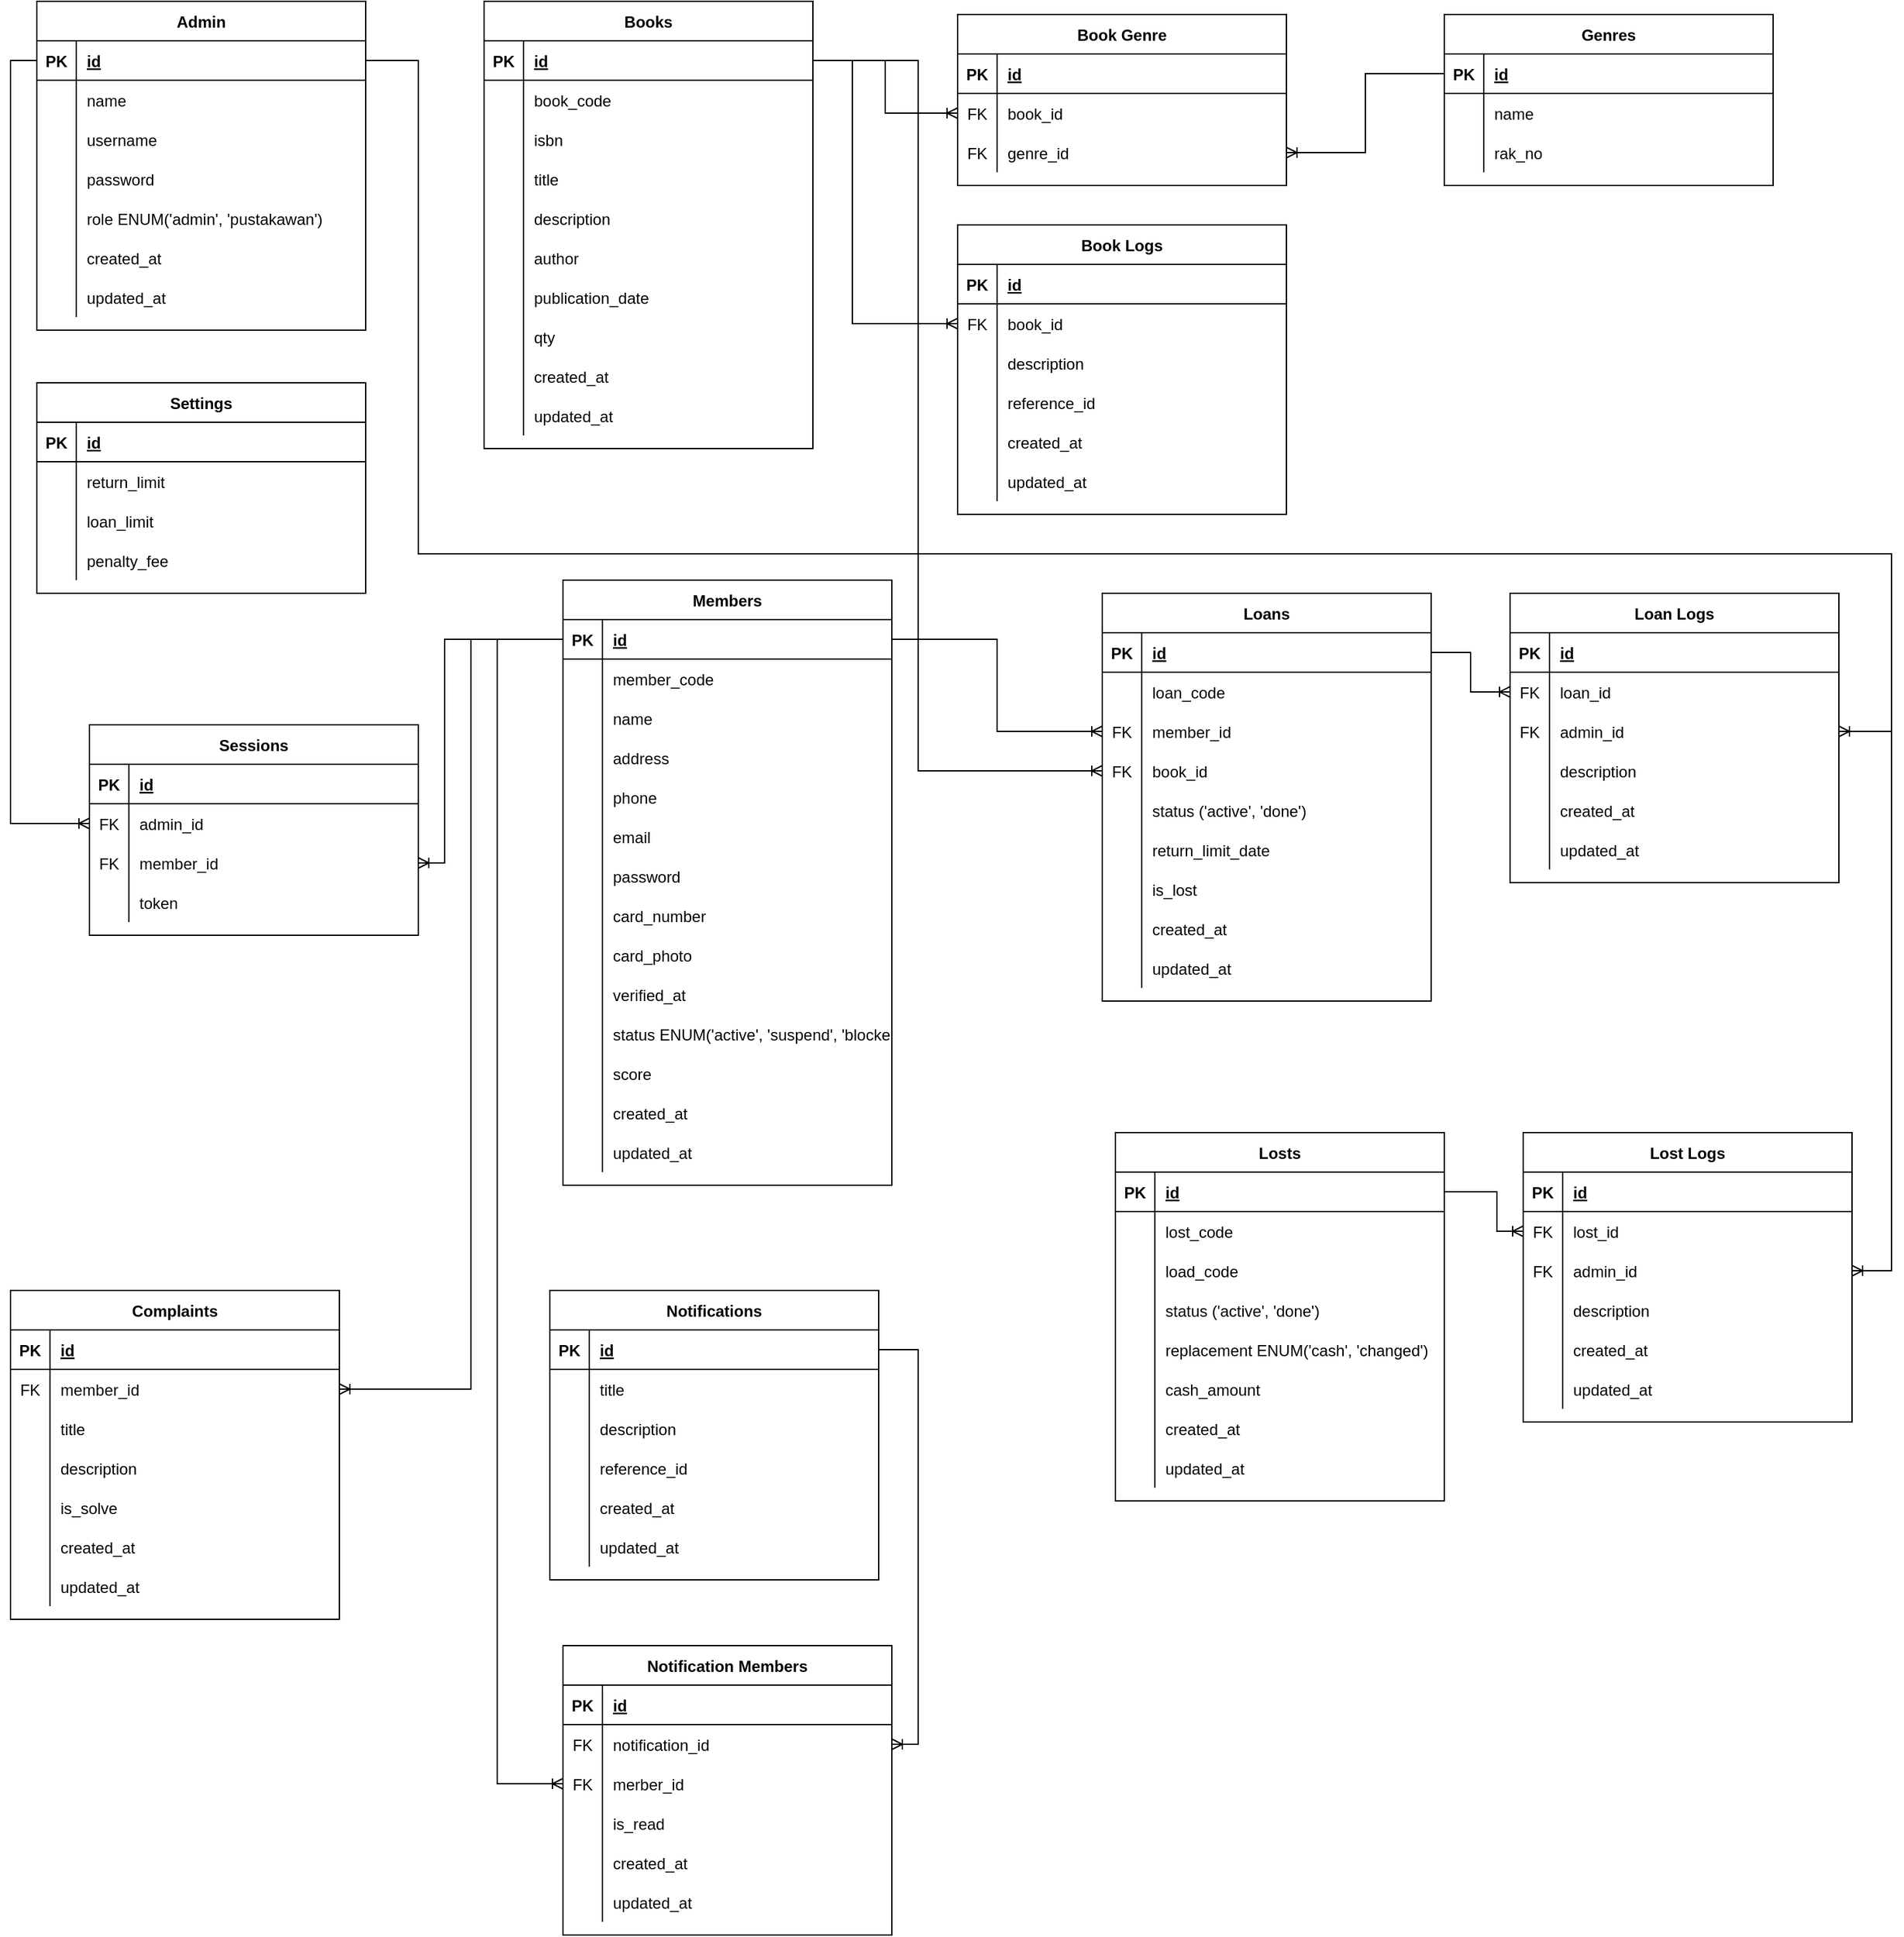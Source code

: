 <mxfile version="24.0.1" type="device">
  <diagram id="R2lEEEUBdFMjLlhIrx00" name="Page-1">
    <mxGraphModel dx="3187" dy="1640" grid="1" gridSize="10" guides="1" tooltips="1" connect="1" arrows="1" fold="1" page="1" pageScale="1" pageWidth="850" pageHeight="1100" math="0" shadow="0" extFonts="Permanent Marker^https://fonts.googleapis.com/css?family=Permanent+Marker">
      <root>
        <mxCell id="0" />
        <mxCell id="1" parent="0" />
        <mxCell id="C-vyLk0tnHw3VtMMgP7b-2" value="Books" style="shape=table;startSize=30;container=1;collapsible=1;childLayout=tableLayout;fixedRows=1;rowLines=0;fontStyle=1;align=center;resizeLast=1;" parent="1" vertex="1">
          <mxGeometry x="420" y="130" width="250" height="340" as="geometry" />
        </mxCell>
        <mxCell id="C-vyLk0tnHw3VtMMgP7b-3" value="" style="shape=partialRectangle;collapsible=0;dropTarget=0;pointerEvents=0;fillColor=none;points=[[0,0.5],[1,0.5]];portConstraint=eastwest;top=0;left=0;right=0;bottom=1;" parent="C-vyLk0tnHw3VtMMgP7b-2" vertex="1">
          <mxGeometry y="30" width="250" height="30" as="geometry" />
        </mxCell>
        <mxCell id="C-vyLk0tnHw3VtMMgP7b-4" value="PK" style="shape=partialRectangle;overflow=hidden;connectable=0;fillColor=none;top=0;left=0;bottom=0;right=0;fontStyle=1;" parent="C-vyLk0tnHw3VtMMgP7b-3" vertex="1">
          <mxGeometry width="30" height="30" as="geometry">
            <mxRectangle width="30" height="30" as="alternateBounds" />
          </mxGeometry>
        </mxCell>
        <mxCell id="C-vyLk0tnHw3VtMMgP7b-5" value="id" style="shape=partialRectangle;overflow=hidden;connectable=0;fillColor=none;top=0;left=0;bottom=0;right=0;align=left;spacingLeft=6;fontStyle=5;" parent="C-vyLk0tnHw3VtMMgP7b-3" vertex="1">
          <mxGeometry x="30" width="220" height="30" as="geometry">
            <mxRectangle width="220" height="30" as="alternateBounds" />
          </mxGeometry>
        </mxCell>
        <mxCell id="C-vyLk0tnHw3VtMMgP7b-6" value="" style="shape=partialRectangle;collapsible=0;dropTarget=0;pointerEvents=0;fillColor=none;points=[[0,0.5],[1,0.5]];portConstraint=eastwest;top=0;left=0;right=0;bottom=0;" parent="C-vyLk0tnHw3VtMMgP7b-2" vertex="1">
          <mxGeometry y="60" width="250" height="30" as="geometry" />
        </mxCell>
        <mxCell id="C-vyLk0tnHw3VtMMgP7b-7" value="" style="shape=partialRectangle;overflow=hidden;connectable=0;fillColor=none;top=0;left=0;bottom=0;right=0;" parent="C-vyLk0tnHw3VtMMgP7b-6" vertex="1">
          <mxGeometry width="30" height="30" as="geometry">
            <mxRectangle width="30" height="30" as="alternateBounds" />
          </mxGeometry>
        </mxCell>
        <mxCell id="C-vyLk0tnHw3VtMMgP7b-8" value="book_code" style="shape=partialRectangle;overflow=hidden;connectable=0;fillColor=none;top=0;left=0;bottom=0;right=0;align=left;spacingLeft=6;" parent="C-vyLk0tnHw3VtMMgP7b-6" vertex="1">
          <mxGeometry x="30" width="220" height="30" as="geometry">
            <mxRectangle width="220" height="30" as="alternateBounds" />
          </mxGeometry>
        </mxCell>
        <mxCell id="C-vyLk0tnHw3VtMMgP7b-9" value="" style="shape=partialRectangle;collapsible=0;dropTarget=0;pointerEvents=0;fillColor=none;points=[[0,0.5],[1,0.5]];portConstraint=eastwest;top=0;left=0;right=0;bottom=0;" parent="C-vyLk0tnHw3VtMMgP7b-2" vertex="1">
          <mxGeometry y="90" width="250" height="30" as="geometry" />
        </mxCell>
        <mxCell id="C-vyLk0tnHw3VtMMgP7b-10" value="" style="shape=partialRectangle;overflow=hidden;connectable=0;fillColor=none;top=0;left=0;bottom=0;right=0;" parent="C-vyLk0tnHw3VtMMgP7b-9" vertex="1">
          <mxGeometry width="30" height="30" as="geometry">
            <mxRectangle width="30" height="30" as="alternateBounds" />
          </mxGeometry>
        </mxCell>
        <mxCell id="C-vyLk0tnHw3VtMMgP7b-11" value="isbn" style="shape=partialRectangle;overflow=hidden;connectable=0;fillColor=none;top=0;left=0;bottom=0;right=0;align=left;spacingLeft=6;" parent="C-vyLk0tnHw3VtMMgP7b-9" vertex="1">
          <mxGeometry x="30" width="220" height="30" as="geometry">
            <mxRectangle width="220" height="30" as="alternateBounds" />
          </mxGeometry>
        </mxCell>
        <mxCell id="Ix8GhPV4C0o5GA0Y1KKh-101" style="shape=partialRectangle;collapsible=0;dropTarget=0;pointerEvents=0;fillColor=none;points=[[0,0.5],[1,0.5]];portConstraint=eastwest;top=0;left=0;right=0;bottom=0;" vertex="1" parent="C-vyLk0tnHw3VtMMgP7b-2">
          <mxGeometry y="120" width="250" height="30" as="geometry" />
        </mxCell>
        <mxCell id="Ix8GhPV4C0o5GA0Y1KKh-102" style="shape=partialRectangle;overflow=hidden;connectable=0;fillColor=none;top=0;left=0;bottom=0;right=0;" vertex="1" parent="Ix8GhPV4C0o5GA0Y1KKh-101">
          <mxGeometry width="30" height="30" as="geometry">
            <mxRectangle width="30" height="30" as="alternateBounds" />
          </mxGeometry>
        </mxCell>
        <mxCell id="Ix8GhPV4C0o5GA0Y1KKh-103" value="title" style="shape=partialRectangle;overflow=hidden;connectable=0;fillColor=none;top=0;left=0;bottom=0;right=0;align=left;spacingLeft=6;" vertex="1" parent="Ix8GhPV4C0o5GA0Y1KKh-101">
          <mxGeometry x="30" width="220" height="30" as="geometry">
            <mxRectangle width="220" height="30" as="alternateBounds" />
          </mxGeometry>
        </mxCell>
        <mxCell id="Ix8GhPV4C0o5GA0Y1KKh-104" style="shape=partialRectangle;collapsible=0;dropTarget=0;pointerEvents=0;fillColor=none;points=[[0,0.5],[1,0.5]];portConstraint=eastwest;top=0;left=0;right=0;bottom=0;" vertex="1" parent="C-vyLk0tnHw3VtMMgP7b-2">
          <mxGeometry y="150" width="250" height="30" as="geometry" />
        </mxCell>
        <mxCell id="Ix8GhPV4C0o5GA0Y1KKh-105" style="shape=partialRectangle;overflow=hidden;connectable=0;fillColor=none;top=0;left=0;bottom=0;right=0;" vertex="1" parent="Ix8GhPV4C0o5GA0Y1KKh-104">
          <mxGeometry width="30" height="30" as="geometry">
            <mxRectangle width="30" height="30" as="alternateBounds" />
          </mxGeometry>
        </mxCell>
        <mxCell id="Ix8GhPV4C0o5GA0Y1KKh-106" value="description" style="shape=partialRectangle;overflow=hidden;connectable=0;fillColor=none;top=0;left=0;bottom=0;right=0;align=left;spacingLeft=6;" vertex="1" parent="Ix8GhPV4C0o5GA0Y1KKh-104">
          <mxGeometry x="30" width="220" height="30" as="geometry">
            <mxRectangle width="220" height="30" as="alternateBounds" />
          </mxGeometry>
        </mxCell>
        <mxCell id="Ix8GhPV4C0o5GA0Y1KKh-125" style="shape=partialRectangle;collapsible=0;dropTarget=0;pointerEvents=0;fillColor=none;points=[[0,0.5],[1,0.5]];portConstraint=eastwest;top=0;left=0;right=0;bottom=0;" vertex="1" parent="C-vyLk0tnHw3VtMMgP7b-2">
          <mxGeometry y="180" width="250" height="30" as="geometry" />
        </mxCell>
        <mxCell id="Ix8GhPV4C0o5GA0Y1KKh-126" style="shape=partialRectangle;overflow=hidden;connectable=0;fillColor=none;top=0;left=0;bottom=0;right=0;" vertex="1" parent="Ix8GhPV4C0o5GA0Y1KKh-125">
          <mxGeometry width="30" height="30" as="geometry">
            <mxRectangle width="30" height="30" as="alternateBounds" />
          </mxGeometry>
        </mxCell>
        <mxCell id="Ix8GhPV4C0o5GA0Y1KKh-127" value="author" style="shape=partialRectangle;overflow=hidden;connectable=0;fillColor=none;top=0;left=0;bottom=0;right=0;align=left;spacingLeft=6;" vertex="1" parent="Ix8GhPV4C0o5GA0Y1KKh-125">
          <mxGeometry x="30" width="220" height="30" as="geometry">
            <mxRectangle width="220" height="30" as="alternateBounds" />
          </mxGeometry>
        </mxCell>
        <mxCell id="Ix8GhPV4C0o5GA0Y1KKh-107" style="shape=partialRectangle;collapsible=0;dropTarget=0;pointerEvents=0;fillColor=none;points=[[0,0.5],[1,0.5]];portConstraint=eastwest;top=0;left=0;right=0;bottom=0;" vertex="1" parent="C-vyLk0tnHw3VtMMgP7b-2">
          <mxGeometry y="210" width="250" height="30" as="geometry" />
        </mxCell>
        <mxCell id="Ix8GhPV4C0o5GA0Y1KKh-108" style="shape=partialRectangle;overflow=hidden;connectable=0;fillColor=none;top=0;left=0;bottom=0;right=0;" vertex="1" parent="Ix8GhPV4C0o5GA0Y1KKh-107">
          <mxGeometry width="30" height="30" as="geometry">
            <mxRectangle width="30" height="30" as="alternateBounds" />
          </mxGeometry>
        </mxCell>
        <mxCell id="Ix8GhPV4C0o5GA0Y1KKh-109" value="publication_date" style="shape=partialRectangle;overflow=hidden;connectable=0;fillColor=none;top=0;left=0;bottom=0;right=0;align=left;spacingLeft=6;" vertex="1" parent="Ix8GhPV4C0o5GA0Y1KKh-107">
          <mxGeometry x="30" width="220" height="30" as="geometry">
            <mxRectangle width="220" height="30" as="alternateBounds" />
          </mxGeometry>
        </mxCell>
        <mxCell id="Ix8GhPV4C0o5GA0Y1KKh-110" style="shape=partialRectangle;collapsible=0;dropTarget=0;pointerEvents=0;fillColor=none;points=[[0,0.5],[1,0.5]];portConstraint=eastwest;top=0;left=0;right=0;bottom=0;" vertex="1" parent="C-vyLk0tnHw3VtMMgP7b-2">
          <mxGeometry y="240" width="250" height="30" as="geometry" />
        </mxCell>
        <mxCell id="Ix8GhPV4C0o5GA0Y1KKh-111" style="shape=partialRectangle;overflow=hidden;connectable=0;fillColor=none;top=0;left=0;bottom=0;right=0;" vertex="1" parent="Ix8GhPV4C0o5GA0Y1KKh-110">
          <mxGeometry width="30" height="30" as="geometry">
            <mxRectangle width="30" height="30" as="alternateBounds" />
          </mxGeometry>
        </mxCell>
        <mxCell id="Ix8GhPV4C0o5GA0Y1KKh-112" value="qty" style="shape=partialRectangle;overflow=hidden;connectable=0;fillColor=none;top=0;left=0;bottom=0;right=0;align=left;spacingLeft=6;" vertex="1" parent="Ix8GhPV4C0o5GA0Y1KKh-110">
          <mxGeometry x="30" width="220" height="30" as="geometry">
            <mxRectangle width="220" height="30" as="alternateBounds" />
          </mxGeometry>
        </mxCell>
        <mxCell id="Ix8GhPV4C0o5GA0Y1KKh-116" style="shape=partialRectangle;collapsible=0;dropTarget=0;pointerEvents=0;fillColor=none;points=[[0,0.5],[1,0.5]];portConstraint=eastwest;top=0;left=0;right=0;bottom=0;" vertex="1" parent="C-vyLk0tnHw3VtMMgP7b-2">
          <mxGeometry y="270" width="250" height="30" as="geometry" />
        </mxCell>
        <mxCell id="Ix8GhPV4C0o5GA0Y1KKh-117" style="shape=partialRectangle;overflow=hidden;connectable=0;fillColor=none;top=0;left=0;bottom=0;right=0;" vertex="1" parent="Ix8GhPV4C0o5GA0Y1KKh-116">
          <mxGeometry width="30" height="30" as="geometry">
            <mxRectangle width="30" height="30" as="alternateBounds" />
          </mxGeometry>
        </mxCell>
        <mxCell id="Ix8GhPV4C0o5GA0Y1KKh-118" value="created_at" style="shape=partialRectangle;overflow=hidden;connectable=0;fillColor=none;top=0;left=0;bottom=0;right=0;align=left;spacingLeft=6;" vertex="1" parent="Ix8GhPV4C0o5GA0Y1KKh-116">
          <mxGeometry x="30" width="220" height="30" as="geometry">
            <mxRectangle width="220" height="30" as="alternateBounds" />
          </mxGeometry>
        </mxCell>
        <mxCell id="Ix8GhPV4C0o5GA0Y1KKh-119" style="shape=partialRectangle;collapsible=0;dropTarget=0;pointerEvents=0;fillColor=none;points=[[0,0.5],[1,0.5]];portConstraint=eastwest;top=0;left=0;right=0;bottom=0;" vertex="1" parent="C-vyLk0tnHw3VtMMgP7b-2">
          <mxGeometry y="300" width="250" height="30" as="geometry" />
        </mxCell>
        <mxCell id="Ix8GhPV4C0o5GA0Y1KKh-120" style="shape=partialRectangle;overflow=hidden;connectable=0;fillColor=none;top=0;left=0;bottom=0;right=0;" vertex="1" parent="Ix8GhPV4C0o5GA0Y1KKh-119">
          <mxGeometry width="30" height="30" as="geometry">
            <mxRectangle width="30" height="30" as="alternateBounds" />
          </mxGeometry>
        </mxCell>
        <mxCell id="Ix8GhPV4C0o5GA0Y1KKh-121" value="updated_at" style="shape=partialRectangle;overflow=hidden;connectable=0;fillColor=none;top=0;left=0;bottom=0;right=0;align=left;spacingLeft=6;" vertex="1" parent="Ix8GhPV4C0o5GA0Y1KKh-119">
          <mxGeometry x="30" width="220" height="30" as="geometry">
            <mxRectangle width="220" height="30" as="alternateBounds" />
          </mxGeometry>
        </mxCell>
        <mxCell id="C-vyLk0tnHw3VtMMgP7b-23" value="Admin" style="shape=table;startSize=30;container=1;collapsible=1;childLayout=tableLayout;fixedRows=1;rowLines=0;fontStyle=1;align=center;resizeLast=1;" parent="1" vertex="1">
          <mxGeometry x="80" y="130" width="250" height="250" as="geometry">
            <mxRectangle x="70" y="60" width="70" height="30" as="alternateBounds" />
          </mxGeometry>
        </mxCell>
        <mxCell id="C-vyLk0tnHw3VtMMgP7b-24" value="" style="shape=partialRectangle;collapsible=0;dropTarget=0;pointerEvents=0;fillColor=none;points=[[0,0.5],[1,0.5]];portConstraint=eastwest;top=0;left=0;right=0;bottom=1;" parent="C-vyLk0tnHw3VtMMgP7b-23" vertex="1">
          <mxGeometry y="30" width="250" height="30" as="geometry" />
        </mxCell>
        <mxCell id="C-vyLk0tnHw3VtMMgP7b-25" value="PK" style="shape=partialRectangle;overflow=hidden;connectable=0;fillColor=none;top=0;left=0;bottom=0;right=0;fontStyle=1;" parent="C-vyLk0tnHw3VtMMgP7b-24" vertex="1">
          <mxGeometry width="30" height="30" as="geometry">
            <mxRectangle width="30" height="30" as="alternateBounds" />
          </mxGeometry>
        </mxCell>
        <mxCell id="C-vyLk0tnHw3VtMMgP7b-26" value="id" style="shape=partialRectangle;overflow=hidden;connectable=0;fillColor=none;top=0;left=0;bottom=0;right=0;align=left;spacingLeft=6;fontStyle=5;" parent="C-vyLk0tnHw3VtMMgP7b-24" vertex="1">
          <mxGeometry x="30" width="220" height="30" as="geometry">
            <mxRectangle width="220" height="30" as="alternateBounds" />
          </mxGeometry>
        </mxCell>
        <mxCell id="C-vyLk0tnHw3VtMMgP7b-27" value="" style="shape=partialRectangle;collapsible=0;dropTarget=0;pointerEvents=0;fillColor=none;points=[[0,0.5],[1,0.5]];portConstraint=eastwest;top=0;left=0;right=0;bottom=0;" parent="C-vyLk0tnHw3VtMMgP7b-23" vertex="1">
          <mxGeometry y="60" width="250" height="30" as="geometry" />
        </mxCell>
        <mxCell id="C-vyLk0tnHw3VtMMgP7b-28" value="" style="shape=partialRectangle;overflow=hidden;connectable=0;fillColor=none;top=0;left=0;bottom=0;right=0;" parent="C-vyLk0tnHw3VtMMgP7b-27" vertex="1">
          <mxGeometry width="30" height="30" as="geometry">
            <mxRectangle width="30" height="30" as="alternateBounds" />
          </mxGeometry>
        </mxCell>
        <mxCell id="C-vyLk0tnHw3VtMMgP7b-29" value="name" style="shape=partialRectangle;overflow=hidden;connectable=0;fillColor=none;top=0;left=0;bottom=0;right=0;align=left;spacingLeft=6;" parent="C-vyLk0tnHw3VtMMgP7b-27" vertex="1">
          <mxGeometry x="30" width="220" height="30" as="geometry">
            <mxRectangle width="220" height="30" as="alternateBounds" />
          </mxGeometry>
        </mxCell>
        <mxCell id="Ix8GhPV4C0o5GA0Y1KKh-4" style="shape=partialRectangle;collapsible=0;dropTarget=0;pointerEvents=0;fillColor=none;points=[[0,0.5],[1,0.5]];portConstraint=eastwest;top=0;left=0;right=0;bottom=0;" vertex="1" parent="C-vyLk0tnHw3VtMMgP7b-23">
          <mxGeometry y="90" width="250" height="30" as="geometry" />
        </mxCell>
        <mxCell id="Ix8GhPV4C0o5GA0Y1KKh-5" style="shape=partialRectangle;overflow=hidden;connectable=0;fillColor=none;top=0;left=0;bottom=0;right=0;" vertex="1" parent="Ix8GhPV4C0o5GA0Y1KKh-4">
          <mxGeometry width="30" height="30" as="geometry">
            <mxRectangle width="30" height="30" as="alternateBounds" />
          </mxGeometry>
        </mxCell>
        <mxCell id="Ix8GhPV4C0o5GA0Y1KKh-6" value="username" style="shape=partialRectangle;overflow=hidden;connectable=0;fillColor=none;top=0;left=0;bottom=0;right=0;align=left;spacingLeft=6;" vertex="1" parent="Ix8GhPV4C0o5GA0Y1KKh-4">
          <mxGeometry x="30" width="220" height="30" as="geometry">
            <mxRectangle width="220" height="30" as="alternateBounds" />
          </mxGeometry>
        </mxCell>
        <mxCell id="Ix8GhPV4C0o5GA0Y1KKh-1" style="shape=partialRectangle;collapsible=0;dropTarget=0;pointerEvents=0;fillColor=none;points=[[0,0.5],[1,0.5]];portConstraint=eastwest;top=0;left=0;right=0;bottom=0;" vertex="1" parent="C-vyLk0tnHw3VtMMgP7b-23">
          <mxGeometry y="120" width="250" height="30" as="geometry" />
        </mxCell>
        <mxCell id="Ix8GhPV4C0o5GA0Y1KKh-2" style="shape=partialRectangle;overflow=hidden;connectable=0;fillColor=none;top=0;left=0;bottom=0;right=0;" vertex="1" parent="Ix8GhPV4C0o5GA0Y1KKh-1">
          <mxGeometry width="30" height="30" as="geometry">
            <mxRectangle width="30" height="30" as="alternateBounds" />
          </mxGeometry>
        </mxCell>
        <mxCell id="Ix8GhPV4C0o5GA0Y1KKh-3" value="password" style="shape=partialRectangle;overflow=hidden;connectable=0;fillColor=none;top=0;left=0;bottom=0;right=0;align=left;spacingLeft=6;" vertex="1" parent="Ix8GhPV4C0o5GA0Y1KKh-1">
          <mxGeometry x="30" width="220" height="30" as="geometry">
            <mxRectangle width="220" height="30" as="alternateBounds" />
          </mxGeometry>
        </mxCell>
        <mxCell id="Ix8GhPV4C0o5GA0Y1KKh-10" style="shape=partialRectangle;collapsible=0;dropTarget=0;pointerEvents=0;fillColor=none;points=[[0,0.5],[1,0.5]];portConstraint=eastwest;top=0;left=0;right=0;bottom=0;" vertex="1" parent="C-vyLk0tnHw3VtMMgP7b-23">
          <mxGeometry y="150" width="250" height="30" as="geometry" />
        </mxCell>
        <mxCell id="Ix8GhPV4C0o5GA0Y1KKh-11" style="shape=partialRectangle;overflow=hidden;connectable=0;fillColor=none;top=0;left=0;bottom=0;right=0;" vertex="1" parent="Ix8GhPV4C0o5GA0Y1KKh-10">
          <mxGeometry width="30" height="30" as="geometry">
            <mxRectangle width="30" height="30" as="alternateBounds" />
          </mxGeometry>
        </mxCell>
        <mxCell id="Ix8GhPV4C0o5GA0Y1KKh-12" value="role ENUM(&#39;admin&#39;, &#39;pustakawan&#39;)" style="shape=partialRectangle;overflow=hidden;connectable=0;fillColor=none;top=0;left=0;bottom=0;right=0;align=left;spacingLeft=6;" vertex="1" parent="Ix8GhPV4C0o5GA0Y1KKh-10">
          <mxGeometry x="30" width="220" height="30" as="geometry">
            <mxRectangle width="220" height="30" as="alternateBounds" />
          </mxGeometry>
        </mxCell>
        <mxCell id="Ix8GhPV4C0o5GA0Y1KKh-13" style="shape=partialRectangle;collapsible=0;dropTarget=0;pointerEvents=0;fillColor=none;points=[[0,0.5],[1,0.5]];portConstraint=eastwest;top=0;left=0;right=0;bottom=0;" vertex="1" parent="C-vyLk0tnHw3VtMMgP7b-23">
          <mxGeometry y="180" width="250" height="30" as="geometry" />
        </mxCell>
        <mxCell id="Ix8GhPV4C0o5GA0Y1KKh-14" style="shape=partialRectangle;overflow=hidden;connectable=0;fillColor=none;top=0;left=0;bottom=0;right=0;" vertex="1" parent="Ix8GhPV4C0o5GA0Y1KKh-13">
          <mxGeometry width="30" height="30" as="geometry">
            <mxRectangle width="30" height="30" as="alternateBounds" />
          </mxGeometry>
        </mxCell>
        <mxCell id="Ix8GhPV4C0o5GA0Y1KKh-15" value="created_at" style="shape=partialRectangle;overflow=hidden;connectable=0;fillColor=none;top=0;left=0;bottom=0;right=0;align=left;spacingLeft=6;" vertex="1" parent="Ix8GhPV4C0o5GA0Y1KKh-13">
          <mxGeometry x="30" width="220" height="30" as="geometry">
            <mxRectangle width="220" height="30" as="alternateBounds" />
          </mxGeometry>
        </mxCell>
        <mxCell id="Ix8GhPV4C0o5GA0Y1KKh-16" style="shape=partialRectangle;collapsible=0;dropTarget=0;pointerEvents=0;fillColor=none;points=[[0,0.5],[1,0.5]];portConstraint=eastwest;top=0;left=0;right=0;bottom=0;" vertex="1" parent="C-vyLk0tnHw3VtMMgP7b-23">
          <mxGeometry y="210" width="250" height="30" as="geometry" />
        </mxCell>
        <mxCell id="Ix8GhPV4C0o5GA0Y1KKh-17" style="shape=partialRectangle;overflow=hidden;connectable=0;fillColor=none;top=0;left=0;bottom=0;right=0;" vertex="1" parent="Ix8GhPV4C0o5GA0Y1KKh-16">
          <mxGeometry width="30" height="30" as="geometry">
            <mxRectangle width="30" height="30" as="alternateBounds" />
          </mxGeometry>
        </mxCell>
        <mxCell id="Ix8GhPV4C0o5GA0Y1KKh-18" value="updated_at" style="shape=partialRectangle;overflow=hidden;connectable=0;fillColor=none;top=0;left=0;bottom=0;right=0;align=left;spacingLeft=6;" vertex="1" parent="Ix8GhPV4C0o5GA0Y1KKh-16">
          <mxGeometry x="30" width="220" height="30" as="geometry">
            <mxRectangle width="220" height="30" as="alternateBounds" />
          </mxGeometry>
        </mxCell>
        <mxCell id="Ix8GhPV4C0o5GA0Y1KKh-21" value="Genres" style="shape=table;startSize=30;container=1;collapsible=1;childLayout=tableLayout;fixedRows=1;rowLines=0;fontStyle=1;align=center;resizeLast=1;" vertex="1" parent="1">
          <mxGeometry x="1150" y="140" width="250" height="130" as="geometry" />
        </mxCell>
        <mxCell id="Ix8GhPV4C0o5GA0Y1KKh-22" value="" style="shape=partialRectangle;collapsible=0;dropTarget=0;pointerEvents=0;fillColor=none;points=[[0,0.5],[1,0.5]];portConstraint=eastwest;top=0;left=0;right=0;bottom=1;" vertex="1" parent="Ix8GhPV4C0o5GA0Y1KKh-21">
          <mxGeometry y="30" width="250" height="30" as="geometry" />
        </mxCell>
        <mxCell id="Ix8GhPV4C0o5GA0Y1KKh-23" value="PK" style="shape=partialRectangle;overflow=hidden;connectable=0;fillColor=none;top=0;left=0;bottom=0;right=0;fontStyle=1;" vertex="1" parent="Ix8GhPV4C0o5GA0Y1KKh-22">
          <mxGeometry width="30" height="30" as="geometry">
            <mxRectangle width="30" height="30" as="alternateBounds" />
          </mxGeometry>
        </mxCell>
        <mxCell id="Ix8GhPV4C0o5GA0Y1KKh-24" value="id" style="shape=partialRectangle;overflow=hidden;connectable=0;fillColor=none;top=0;left=0;bottom=0;right=0;align=left;spacingLeft=6;fontStyle=5;" vertex="1" parent="Ix8GhPV4C0o5GA0Y1KKh-22">
          <mxGeometry x="30" width="220" height="30" as="geometry">
            <mxRectangle width="220" height="30" as="alternateBounds" />
          </mxGeometry>
        </mxCell>
        <mxCell id="Ix8GhPV4C0o5GA0Y1KKh-25" value="" style="shape=partialRectangle;collapsible=0;dropTarget=0;pointerEvents=0;fillColor=none;points=[[0,0.5],[1,0.5]];portConstraint=eastwest;top=0;left=0;right=0;bottom=0;" vertex="1" parent="Ix8GhPV4C0o5GA0Y1KKh-21">
          <mxGeometry y="60" width="250" height="30" as="geometry" />
        </mxCell>
        <mxCell id="Ix8GhPV4C0o5GA0Y1KKh-26" value="" style="shape=partialRectangle;overflow=hidden;connectable=0;fillColor=none;top=0;left=0;bottom=0;right=0;" vertex="1" parent="Ix8GhPV4C0o5GA0Y1KKh-25">
          <mxGeometry width="30" height="30" as="geometry">
            <mxRectangle width="30" height="30" as="alternateBounds" />
          </mxGeometry>
        </mxCell>
        <mxCell id="Ix8GhPV4C0o5GA0Y1KKh-27" value="name" style="shape=partialRectangle;overflow=hidden;connectable=0;fillColor=none;top=0;left=0;bottom=0;right=0;align=left;spacingLeft=6;" vertex="1" parent="Ix8GhPV4C0o5GA0Y1KKh-25">
          <mxGeometry x="30" width="220" height="30" as="geometry">
            <mxRectangle width="220" height="30" as="alternateBounds" />
          </mxGeometry>
        </mxCell>
        <mxCell id="Ix8GhPV4C0o5GA0Y1KKh-28" value="" style="shape=partialRectangle;collapsible=0;dropTarget=0;pointerEvents=0;fillColor=none;points=[[0,0.5],[1,0.5]];portConstraint=eastwest;top=0;left=0;right=0;bottom=0;" vertex="1" parent="Ix8GhPV4C0o5GA0Y1KKh-21">
          <mxGeometry y="90" width="250" height="30" as="geometry" />
        </mxCell>
        <mxCell id="Ix8GhPV4C0o5GA0Y1KKh-29" value="" style="shape=partialRectangle;overflow=hidden;connectable=0;fillColor=none;top=0;left=0;bottom=0;right=0;" vertex="1" parent="Ix8GhPV4C0o5GA0Y1KKh-28">
          <mxGeometry width="30" height="30" as="geometry">
            <mxRectangle width="30" height="30" as="alternateBounds" />
          </mxGeometry>
        </mxCell>
        <mxCell id="Ix8GhPV4C0o5GA0Y1KKh-30" value="rak_no" style="shape=partialRectangle;overflow=hidden;connectable=0;fillColor=none;top=0;left=0;bottom=0;right=0;align=left;spacingLeft=6;" vertex="1" parent="Ix8GhPV4C0o5GA0Y1KKh-28">
          <mxGeometry x="30" width="220" height="30" as="geometry">
            <mxRectangle width="220" height="30" as="alternateBounds" />
          </mxGeometry>
        </mxCell>
        <mxCell id="Ix8GhPV4C0o5GA0Y1KKh-32" value="Book Genre" style="shape=table;startSize=30;container=1;collapsible=1;childLayout=tableLayout;fixedRows=1;rowLines=0;fontStyle=1;align=center;resizeLast=1;" vertex="1" parent="1">
          <mxGeometry x="780" y="140" width="250" height="130" as="geometry" />
        </mxCell>
        <mxCell id="Ix8GhPV4C0o5GA0Y1KKh-33" value="" style="shape=partialRectangle;collapsible=0;dropTarget=0;pointerEvents=0;fillColor=none;points=[[0,0.5],[1,0.5]];portConstraint=eastwest;top=0;left=0;right=0;bottom=1;" vertex="1" parent="Ix8GhPV4C0o5GA0Y1KKh-32">
          <mxGeometry y="30" width="250" height="30" as="geometry" />
        </mxCell>
        <mxCell id="Ix8GhPV4C0o5GA0Y1KKh-34" value="PK" style="shape=partialRectangle;overflow=hidden;connectable=0;fillColor=none;top=0;left=0;bottom=0;right=0;fontStyle=1;" vertex="1" parent="Ix8GhPV4C0o5GA0Y1KKh-33">
          <mxGeometry width="30" height="30" as="geometry">
            <mxRectangle width="30" height="30" as="alternateBounds" />
          </mxGeometry>
        </mxCell>
        <mxCell id="Ix8GhPV4C0o5GA0Y1KKh-35" value="id" style="shape=partialRectangle;overflow=hidden;connectable=0;fillColor=none;top=0;left=0;bottom=0;right=0;align=left;spacingLeft=6;fontStyle=5;" vertex="1" parent="Ix8GhPV4C0o5GA0Y1KKh-33">
          <mxGeometry x="30" width="220" height="30" as="geometry">
            <mxRectangle width="220" height="30" as="alternateBounds" />
          </mxGeometry>
        </mxCell>
        <mxCell id="Ix8GhPV4C0o5GA0Y1KKh-36" value="" style="shape=partialRectangle;collapsible=0;dropTarget=0;pointerEvents=0;fillColor=none;points=[[0,0.5],[1,0.5]];portConstraint=eastwest;top=0;left=0;right=0;bottom=0;" vertex="1" parent="Ix8GhPV4C0o5GA0Y1KKh-32">
          <mxGeometry y="60" width="250" height="30" as="geometry" />
        </mxCell>
        <mxCell id="Ix8GhPV4C0o5GA0Y1KKh-37" value="FK" style="shape=partialRectangle;overflow=hidden;connectable=0;fillColor=none;top=0;left=0;bottom=0;right=0;" vertex="1" parent="Ix8GhPV4C0o5GA0Y1KKh-36">
          <mxGeometry width="30" height="30" as="geometry">
            <mxRectangle width="30" height="30" as="alternateBounds" />
          </mxGeometry>
        </mxCell>
        <mxCell id="Ix8GhPV4C0o5GA0Y1KKh-38" value="book_id" style="shape=partialRectangle;overflow=hidden;connectable=0;fillColor=none;top=0;left=0;bottom=0;right=0;align=left;spacingLeft=6;" vertex="1" parent="Ix8GhPV4C0o5GA0Y1KKh-36">
          <mxGeometry x="30" width="220" height="30" as="geometry">
            <mxRectangle width="220" height="30" as="alternateBounds" />
          </mxGeometry>
        </mxCell>
        <mxCell id="Ix8GhPV4C0o5GA0Y1KKh-39" value="" style="shape=partialRectangle;collapsible=0;dropTarget=0;pointerEvents=0;fillColor=none;points=[[0,0.5],[1,0.5]];portConstraint=eastwest;top=0;left=0;right=0;bottom=0;" vertex="1" parent="Ix8GhPV4C0o5GA0Y1KKh-32">
          <mxGeometry y="90" width="250" height="30" as="geometry" />
        </mxCell>
        <mxCell id="Ix8GhPV4C0o5GA0Y1KKh-40" value="FK" style="shape=partialRectangle;overflow=hidden;connectable=0;fillColor=none;top=0;left=0;bottom=0;right=0;" vertex="1" parent="Ix8GhPV4C0o5GA0Y1KKh-39">
          <mxGeometry width="30" height="30" as="geometry">
            <mxRectangle width="30" height="30" as="alternateBounds" />
          </mxGeometry>
        </mxCell>
        <mxCell id="Ix8GhPV4C0o5GA0Y1KKh-41" value="genre_id" style="shape=partialRectangle;overflow=hidden;connectable=0;fillColor=none;top=0;left=0;bottom=0;right=0;align=left;spacingLeft=6;" vertex="1" parent="Ix8GhPV4C0o5GA0Y1KKh-39">
          <mxGeometry x="30" width="220" height="30" as="geometry">
            <mxRectangle width="220" height="30" as="alternateBounds" />
          </mxGeometry>
        </mxCell>
        <mxCell id="Ix8GhPV4C0o5GA0Y1KKh-42" value="Members" style="shape=table;startSize=30;container=1;collapsible=1;childLayout=tableLayout;fixedRows=1;rowLines=0;fontStyle=1;align=center;resizeLast=1;" vertex="1" parent="1">
          <mxGeometry x="480" y="570" width="250" height="460" as="geometry">
            <mxRectangle x="70" y="60" width="70" height="30" as="alternateBounds" />
          </mxGeometry>
        </mxCell>
        <mxCell id="Ix8GhPV4C0o5GA0Y1KKh-43" value="" style="shape=partialRectangle;collapsible=0;dropTarget=0;pointerEvents=0;fillColor=none;points=[[0,0.5],[1,0.5]];portConstraint=eastwest;top=0;left=0;right=0;bottom=1;" vertex="1" parent="Ix8GhPV4C0o5GA0Y1KKh-42">
          <mxGeometry y="30" width="250" height="30" as="geometry" />
        </mxCell>
        <mxCell id="Ix8GhPV4C0o5GA0Y1KKh-44" value="PK" style="shape=partialRectangle;overflow=hidden;connectable=0;fillColor=none;top=0;left=0;bottom=0;right=0;fontStyle=1;" vertex="1" parent="Ix8GhPV4C0o5GA0Y1KKh-43">
          <mxGeometry width="30" height="30" as="geometry">
            <mxRectangle width="30" height="30" as="alternateBounds" />
          </mxGeometry>
        </mxCell>
        <mxCell id="Ix8GhPV4C0o5GA0Y1KKh-45" value="id" style="shape=partialRectangle;overflow=hidden;connectable=0;fillColor=none;top=0;left=0;bottom=0;right=0;align=left;spacingLeft=6;fontStyle=5;" vertex="1" parent="Ix8GhPV4C0o5GA0Y1KKh-43">
          <mxGeometry x="30" width="220" height="30" as="geometry">
            <mxRectangle width="220" height="30" as="alternateBounds" />
          </mxGeometry>
        </mxCell>
        <mxCell id="Ix8GhPV4C0o5GA0Y1KKh-64" style="shape=partialRectangle;collapsible=0;dropTarget=0;pointerEvents=0;fillColor=none;points=[[0,0.5],[1,0.5]];portConstraint=eastwest;top=0;left=0;right=0;bottom=0;" vertex="1" parent="Ix8GhPV4C0o5GA0Y1KKh-42">
          <mxGeometry y="60" width="250" height="30" as="geometry" />
        </mxCell>
        <mxCell id="Ix8GhPV4C0o5GA0Y1KKh-65" style="shape=partialRectangle;overflow=hidden;connectable=0;fillColor=none;top=0;left=0;bottom=0;right=0;" vertex="1" parent="Ix8GhPV4C0o5GA0Y1KKh-64">
          <mxGeometry width="30" height="30" as="geometry">
            <mxRectangle width="30" height="30" as="alternateBounds" />
          </mxGeometry>
        </mxCell>
        <mxCell id="Ix8GhPV4C0o5GA0Y1KKh-66" value="member_code" style="shape=partialRectangle;overflow=hidden;connectable=0;fillColor=none;top=0;left=0;bottom=0;right=0;align=left;spacingLeft=6;" vertex="1" parent="Ix8GhPV4C0o5GA0Y1KKh-64">
          <mxGeometry x="30" width="220" height="30" as="geometry">
            <mxRectangle width="220" height="30" as="alternateBounds" />
          </mxGeometry>
        </mxCell>
        <mxCell id="Ix8GhPV4C0o5GA0Y1KKh-46" value="" style="shape=partialRectangle;collapsible=0;dropTarget=0;pointerEvents=0;fillColor=none;points=[[0,0.5],[1,0.5]];portConstraint=eastwest;top=0;left=0;right=0;bottom=0;" vertex="1" parent="Ix8GhPV4C0o5GA0Y1KKh-42">
          <mxGeometry y="90" width="250" height="30" as="geometry" />
        </mxCell>
        <mxCell id="Ix8GhPV4C0o5GA0Y1KKh-47" value="" style="shape=partialRectangle;overflow=hidden;connectable=0;fillColor=none;top=0;left=0;bottom=0;right=0;" vertex="1" parent="Ix8GhPV4C0o5GA0Y1KKh-46">
          <mxGeometry width="30" height="30" as="geometry">
            <mxRectangle width="30" height="30" as="alternateBounds" />
          </mxGeometry>
        </mxCell>
        <mxCell id="Ix8GhPV4C0o5GA0Y1KKh-48" value="name" style="shape=partialRectangle;overflow=hidden;connectable=0;fillColor=none;top=0;left=0;bottom=0;right=0;align=left;spacingLeft=6;" vertex="1" parent="Ix8GhPV4C0o5GA0Y1KKh-46">
          <mxGeometry x="30" width="220" height="30" as="geometry">
            <mxRectangle width="220" height="30" as="alternateBounds" />
          </mxGeometry>
        </mxCell>
        <mxCell id="Ix8GhPV4C0o5GA0Y1KKh-49" style="shape=partialRectangle;collapsible=0;dropTarget=0;pointerEvents=0;fillColor=none;points=[[0,0.5],[1,0.5]];portConstraint=eastwest;top=0;left=0;right=0;bottom=0;" vertex="1" parent="Ix8GhPV4C0o5GA0Y1KKh-42">
          <mxGeometry y="120" width="250" height="30" as="geometry" />
        </mxCell>
        <mxCell id="Ix8GhPV4C0o5GA0Y1KKh-50" style="shape=partialRectangle;overflow=hidden;connectable=0;fillColor=none;top=0;left=0;bottom=0;right=0;" vertex="1" parent="Ix8GhPV4C0o5GA0Y1KKh-49">
          <mxGeometry width="30" height="30" as="geometry">
            <mxRectangle width="30" height="30" as="alternateBounds" />
          </mxGeometry>
        </mxCell>
        <mxCell id="Ix8GhPV4C0o5GA0Y1KKh-51" value="address" style="shape=partialRectangle;overflow=hidden;connectable=0;fillColor=none;top=0;left=0;bottom=0;right=0;align=left;spacingLeft=6;" vertex="1" parent="Ix8GhPV4C0o5GA0Y1KKh-49">
          <mxGeometry x="30" width="220" height="30" as="geometry">
            <mxRectangle width="220" height="30" as="alternateBounds" />
          </mxGeometry>
        </mxCell>
        <mxCell id="Ix8GhPV4C0o5GA0Y1KKh-52" style="shape=partialRectangle;collapsible=0;dropTarget=0;pointerEvents=0;fillColor=none;points=[[0,0.5],[1,0.5]];portConstraint=eastwest;top=0;left=0;right=0;bottom=0;" vertex="1" parent="Ix8GhPV4C0o5GA0Y1KKh-42">
          <mxGeometry y="150" width="250" height="30" as="geometry" />
        </mxCell>
        <mxCell id="Ix8GhPV4C0o5GA0Y1KKh-53" style="shape=partialRectangle;overflow=hidden;connectable=0;fillColor=none;top=0;left=0;bottom=0;right=0;" vertex="1" parent="Ix8GhPV4C0o5GA0Y1KKh-52">
          <mxGeometry width="30" height="30" as="geometry">
            <mxRectangle width="30" height="30" as="alternateBounds" />
          </mxGeometry>
        </mxCell>
        <mxCell id="Ix8GhPV4C0o5GA0Y1KKh-54" value="phone" style="shape=partialRectangle;overflow=hidden;connectable=0;fillColor=none;top=0;left=0;bottom=0;right=0;align=left;spacingLeft=6;" vertex="1" parent="Ix8GhPV4C0o5GA0Y1KKh-52">
          <mxGeometry x="30" width="220" height="30" as="geometry">
            <mxRectangle width="220" height="30" as="alternateBounds" />
          </mxGeometry>
        </mxCell>
        <mxCell id="Ix8GhPV4C0o5GA0Y1KKh-131" style="shape=partialRectangle;collapsible=0;dropTarget=0;pointerEvents=0;fillColor=none;points=[[0,0.5],[1,0.5]];portConstraint=eastwest;top=0;left=0;right=0;bottom=0;" vertex="1" parent="Ix8GhPV4C0o5GA0Y1KKh-42">
          <mxGeometry y="180" width="250" height="30" as="geometry" />
        </mxCell>
        <mxCell id="Ix8GhPV4C0o5GA0Y1KKh-132" style="shape=partialRectangle;overflow=hidden;connectable=0;fillColor=none;top=0;left=0;bottom=0;right=0;" vertex="1" parent="Ix8GhPV4C0o5GA0Y1KKh-131">
          <mxGeometry width="30" height="30" as="geometry">
            <mxRectangle width="30" height="30" as="alternateBounds" />
          </mxGeometry>
        </mxCell>
        <mxCell id="Ix8GhPV4C0o5GA0Y1KKh-133" value="email" style="shape=partialRectangle;overflow=hidden;connectable=0;fillColor=none;top=0;left=0;bottom=0;right=0;align=left;spacingLeft=6;" vertex="1" parent="Ix8GhPV4C0o5GA0Y1KKh-131">
          <mxGeometry x="30" width="220" height="30" as="geometry">
            <mxRectangle width="220" height="30" as="alternateBounds" />
          </mxGeometry>
        </mxCell>
        <mxCell id="Ix8GhPV4C0o5GA0Y1KKh-128" style="shape=partialRectangle;collapsible=0;dropTarget=0;pointerEvents=0;fillColor=none;points=[[0,0.5],[1,0.5]];portConstraint=eastwest;top=0;left=0;right=0;bottom=0;" vertex="1" parent="Ix8GhPV4C0o5GA0Y1KKh-42">
          <mxGeometry y="210" width="250" height="30" as="geometry" />
        </mxCell>
        <mxCell id="Ix8GhPV4C0o5GA0Y1KKh-129" style="shape=partialRectangle;overflow=hidden;connectable=0;fillColor=none;top=0;left=0;bottom=0;right=0;" vertex="1" parent="Ix8GhPV4C0o5GA0Y1KKh-128">
          <mxGeometry width="30" height="30" as="geometry">
            <mxRectangle width="30" height="30" as="alternateBounds" />
          </mxGeometry>
        </mxCell>
        <mxCell id="Ix8GhPV4C0o5GA0Y1KKh-130" value="password" style="shape=partialRectangle;overflow=hidden;connectable=0;fillColor=none;top=0;left=0;bottom=0;right=0;align=left;spacingLeft=6;" vertex="1" parent="Ix8GhPV4C0o5GA0Y1KKh-128">
          <mxGeometry x="30" width="220" height="30" as="geometry">
            <mxRectangle width="220" height="30" as="alternateBounds" />
          </mxGeometry>
        </mxCell>
        <mxCell id="Ix8GhPV4C0o5GA0Y1KKh-76" style="shape=partialRectangle;collapsible=0;dropTarget=0;pointerEvents=0;fillColor=none;points=[[0,0.5],[1,0.5]];portConstraint=eastwest;top=0;left=0;right=0;bottom=0;" vertex="1" parent="Ix8GhPV4C0o5GA0Y1KKh-42">
          <mxGeometry y="240" width="250" height="30" as="geometry" />
        </mxCell>
        <mxCell id="Ix8GhPV4C0o5GA0Y1KKh-77" style="shape=partialRectangle;overflow=hidden;connectable=0;fillColor=none;top=0;left=0;bottom=0;right=0;" vertex="1" parent="Ix8GhPV4C0o5GA0Y1KKh-76">
          <mxGeometry width="30" height="30" as="geometry">
            <mxRectangle width="30" height="30" as="alternateBounds" />
          </mxGeometry>
        </mxCell>
        <mxCell id="Ix8GhPV4C0o5GA0Y1KKh-78" value="card_number" style="shape=partialRectangle;overflow=hidden;connectable=0;fillColor=none;top=0;left=0;bottom=0;right=0;align=left;spacingLeft=6;" vertex="1" parent="Ix8GhPV4C0o5GA0Y1KKh-76">
          <mxGeometry x="30" width="220" height="30" as="geometry">
            <mxRectangle width="220" height="30" as="alternateBounds" />
          </mxGeometry>
        </mxCell>
        <mxCell id="Ix8GhPV4C0o5GA0Y1KKh-73" style="shape=partialRectangle;collapsible=0;dropTarget=0;pointerEvents=0;fillColor=none;points=[[0,0.5],[1,0.5]];portConstraint=eastwest;top=0;left=0;right=0;bottom=0;" vertex="1" parent="Ix8GhPV4C0o5GA0Y1KKh-42">
          <mxGeometry y="270" width="250" height="30" as="geometry" />
        </mxCell>
        <mxCell id="Ix8GhPV4C0o5GA0Y1KKh-74" style="shape=partialRectangle;overflow=hidden;connectable=0;fillColor=none;top=0;left=0;bottom=0;right=0;" vertex="1" parent="Ix8GhPV4C0o5GA0Y1KKh-73">
          <mxGeometry width="30" height="30" as="geometry">
            <mxRectangle width="30" height="30" as="alternateBounds" />
          </mxGeometry>
        </mxCell>
        <mxCell id="Ix8GhPV4C0o5GA0Y1KKh-75" value="card_photo" style="shape=partialRectangle;overflow=hidden;connectable=0;fillColor=none;top=0;left=0;bottom=0;right=0;align=left;spacingLeft=6;" vertex="1" parent="Ix8GhPV4C0o5GA0Y1KKh-73">
          <mxGeometry x="30" width="220" height="30" as="geometry">
            <mxRectangle width="220" height="30" as="alternateBounds" />
          </mxGeometry>
        </mxCell>
        <mxCell id="Ix8GhPV4C0o5GA0Y1KKh-70" style="shape=partialRectangle;collapsible=0;dropTarget=0;pointerEvents=0;fillColor=none;points=[[0,0.5],[1,0.5]];portConstraint=eastwest;top=0;left=0;right=0;bottom=0;" vertex="1" parent="Ix8GhPV4C0o5GA0Y1KKh-42">
          <mxGeometry y="300" width="250" height="30" as="geometry" />
        </mxCell>
        <mxCell id="Ix8GhPV4C0o5GA0Y1KKh-71" style="shape=partialRectangle;overflow=hidden;connectable=0;fillColor=none;top=0;left=0;bottom=0;right=0;" vertex="1" parent="Ix8GhPV4C0o5GA0Y1KKh-70">
          <mxGeometry width="30" height="30" as="geometry">
            <mxRectangle width="30" height="30" as="alternateBounds" />
          </mxGeometry>
        </mxCell>
        <mxCell id="Ix8GhPV4C0o5GA0Y1KKh-72" value="verified_at" style="shape=partialRectangle;overflow=hidden;connectable=0;fillColor=none;top=0;left=0;bottom=0;right=0;align=left;spacingLeft=6;" vertex="1" parent="Ix8GhPV4C0o5GA0Y1KKh-70">
          <mxGeometry x="30" width="220" height="30" as="geometry">
            <mxRectangle width="220" height="30" as="alternateBounds" />
          </mxGeometry>
        </mxCell>
        <mxCell id="Ix8GhPV4C0o5GA0Y1KKh-55" style="shape=partialRectangle;collapsible=0;dropTarget=0;pointerEvents=0;fillColor=none;points=[[0,0.5],[1,0.5]];portConstraint=eastwest;top=0;left=0;right=0;bottom=0;" vertex="1" parent="Ix8GhPV4C0o5GA0Y1KKh-42">
          <mxGeometry y="330" width="250" height="30" as="geometry" />
        </mxCell>
        <mxCell id="Ix8GhPV4C0o5GA0Y1KKh-56" style="shape=partialRectangle;overflow=hidden;connectable=0;fillColor=none;top=0;left=0;bottom=0;right=0;" vertex="1" parent="Ix8GhPV4C0o5GA0Y1KKh-55">
          <mxGeometry width="30" height="30" as="geometry">
            <mxRectangle width="30" height="30" as="alternateBounds" />
          </mxGeometry>
        </mxCell>
        <mxCell id="Ix8GhPV4C0o5GA0Y1KKh-57" value="status ENUM(&#39;active&#39;, &#39;suspend&#39;, &#39;blocked&#39;)" style="shape=partialRectangle;overflow=hidden;connectable=0;fillColor=none;top=0;left=0;bottom=0;right=0;align=left;spacingLeft=6;" vertex="1" parent="Ix8GhPV4C0o5GA0Y1KKh-55">
          <mxGeometry x="30" width="220" height="30" as="geometry">
            <mxRectangle width="220" height="30" as="alternateBounds" />
          </mxGeometry>
        </mxCell>
        <mxCell id="Ix8GhPV4C0o5GA0Y1KKh-113" style="shape=partialRectangle;collapsible=0;dropTarget=0;pointerEvents=0;fillColor=none;points=[[0,0.5],[1,0.5]];portConstraint=eastwest;top=0;left=0;right=0;bottom=0;" vertex="1" parent="Ix8GhPV4C0o5GA0Y1KKh-42">
          <mxGeometry y="360" width="250" height="30" as="geometry" />
        </mxCell>
        <mxCell id="Ix8GhPV4C0o5GA0Y1KKh-114" style="shape=partialRectangle;overflow=hidden;connectable=0;fillColor=none;top=0;left=0;bottom=0;right=0;" vertex="1" parent="Ix8GhPV4C0o5GA0Y1KKh-113">
          <mxGeometry width="30" height="30" as="geometry">
            <mxRectangle width="30" height="30" as="alternateBounds" />
          </mxGeometry>
        </mxCell>
        <mxCell id="Ix8GhPV4C0o5GA0Y1KKh-115" value="score" style="shape=partialRectangle;overflow=hidden;connectable=0;fillColor=none;top=0;left=0;bottom=0;right=0;align=left;spacingLeft=6;" vertex="1" parent="Ix8GhPV4C0o5GA0Y1KKh-113">
          <mxGeometry x="30" width="220" height="30" as="geometry">
            <mxRectangle width="220" height="30" as="alternateBounds" />
          </mxGeometry>
        </mxCell>
        <mxCell id="Ix8GhPV4C0o5GA0Y1KKh-58" style="shape=partialRectangle;collapsible=0;dropTarget=0;pointerEvents=0;fillColor=none;points=[[0,0.5],[1,0.5]];portConstraint=eastwest;top=0;left=0;right=0;bottom=0;" vertex="1" parent="Ix8GhPV4C0o5GA0Y1KKh-42">
          <mxGeometry y="390" width="250" height="30" as="geometry" />
        </mxCell>
        <mxCell id="Ix8GhPV4C0o5GA0Y1KKh-59" style="shape=partialRectangle;overflow=hidden;connectable=0;fillColor=none;top=0;left=0;bottom=0;right=0;" vertex="1" parent="Ix8GhPV4C0o5GA0Y1KKh-58">
          <mxGeometry width="30" height="30" as="geometry">
            <mxRectangle width="30" height="30" as="alternateBounds" />
          </mxGeometry>
        </mxCell>
        <mxCell id="Ix8GhPV4C0o5GA0Y1KKh-60" value="created_at" style="shape=partialRectangle;overflow=hidden;connectable=0;fillColor=none;top=0;left=0;bottom=0;right=0;align=left;spacingLeft=6;" vertex="1" parent="Ix8GhPV4C0o5GA0Y1KKh-58">
          <mxGeometry x="30" width="220" height="30" as="geometry">
            <mxRectangle width="220" height="30" as="alternateBounds" />
          </mxGeometry>
        </mxCell>
        <mxCell id="Ix8GhPV4C0o5GA0Y1KKh-61" style="shape=partialRectangle;collapsible=0;dropTarget=0;pointerEvents=0;fillColor=none;points=[[0,0.5],[1,0.5]];portConstraint=eastwest;top=0;left=0;right=0;bottom=0;" vertex="1" parent="Ix8GhPV4C0o5GA0Y1KKh-42">
          <mxGeometry y="420" width="250" height="30" as="geometry" />
        </mxCell>
        <mxCell id="Ix8GhPV4C0o5GA0Y1KKh-62" style="shape=partialRectangle;overflow=hidden;connectable=0;fillColor=none;top=0;left=0;bottom=0;right=0;" vertex="1" parent="Ix8GhPV4C0o5GA0Y1KKh-61">
          <mxGeometry width="30" height="30" as="geometry">
            <mxRectangle width="30" height="30" as="alternateBounds" />
          </mxGeometry>
        </mxCell>
        <mxCell id="Ix8GhPV4C0o5GA0Y1KKh-63" value="updated_at" style="shape=partialRectangle;overflow=hidden;connectable=0;fillColor=none;top=0;left=0;bottom=0;right=0;align=left;spacingLeft=6;" vertex="1" parent="Ix8GhPV4C0o5GA0Y1KKh-61">
          <mxGeometry x="30" width="220" height="30" as="geometry">
            <mxRectangle width="220" height="30" as="alternateBounds" />
          </mxGeometry>
        </mxCell>
        <mxCell id="Ix8GhPV4C0o5GA0Y1KKh-79" value="Loans" style="shape=table;startSize=30;container=1;collapsible=1;childLayout=tableLayout;fixedRows=1;rowLines=0;fontStyle=1;align=center;resizeLast=1;" vertex="1" parent="1">
          <mxGeometry x="890" y="580" width="250" height="310" as="geometry">
            <mxRectangle x="70" y="60" width="70" height="30" as="alternateBounds" />
          </mxGeometry>
        </mxCell>
        <mxCell id="Ix8GhPV4C0o5GA0Y1KKh-80" value="" style="shape=partialRectangle;collapsible=0;dropTarget=0;pointerEvents=0;fillColor=none;points=[[0,0.5],[1,0.5]];portConstraint=eastwest;top=0;left=0;right=0;bottom=1;" vertex="1" parent="Ix8GhPV4C0o5GA0Y1KKh-79">
          <mxGeometry y="30" width="250" height="30" as="geometry" />
        </mxCell>
        <mxCell id="Ix8GhPV4C0o5GA0Y1KKh-81" value="PK" style="shape=partialRectangle;overflow=hidden;connectable=0;fillColor=none;top=0;left=0;bottom=0;right=0;fontStyle=1;" vertex="1" parent="Ix8GhPV4C0o5GA0Y1KKh-80">
          <mxGeometry width="30" height="30" as="geometry">
            <mxRectangle width="30" height="30" as="alternateBounds" />
          </mxGeometry>
        </mxCell>
        <mxCell id="Ix8GhPV4C0o5GA0Y1KKh-82" value="id" style="shape=partialRectangle;overflow=hidden;connectable=0;fillColor=none;top=0;left=0;bottom=0;right=0;align=left;spacingLeft=6;fontStyle=5;" vertex="1" parent="Ix8GhPV4C0o5GA0Y1KKh-80">
          <mxGeometry x="30" width="220" height="30" as="geometry">
            <mxRectangle width="220" height="30" as="alternateBounds" />
          </mxGeometry>
        </mxCell>
        <mxCell id="Ix8GhPV4C0o5GA0Y1KKh-83" value="" style="shape=partialRectangle;collapsible=0;dropTarget=0;pointerEvents=0;fillColor=none;points=[[0,0.5],[1,0.5]];portConstraint=eastwest;top=0;left=0;right=0;bottom=0;" vertex="1" parent="Ix8GhPV4C0o5GA0Y1KKh-79">
          <mxGeometry y="60" width="250" height="30" as="geometry" />
        </mxCell>
        <mxCell id="Ix8GhPV4C0o5GA0Y1KKh-84" value="" style="shape=partialRectangle;overflow=hidden;connectable=0;fillColor=none;top=0;left=0;bottom=0;right=0;" vertex="1" parent="Ix8GhPV4C0o5GA0Y1KKh-83">
          <mxGeometry width="30" height="30" as="geometry">
            <mxRectangle width="30" height="30" as="alternateBounds" />
          </mxGeometry>
        </mxCell>
        <mxCell id="Ix8GhPV4C0o5GA0Y1KKh-85" value="loan_code" style="shape=partialRectangle;overflow=hidden;connectable=0;fillColor=none;top=0;left=0;bottom=0;right=0;align=left;spacingLeft=6;" vertex="1" parent="Ix8GhPV4C0o5GA0Y1KKh-83">
          <mxGeometry x="30" width="220" height="30" as="geometry">
            <mxRectangle width="220" height="30" as="alternateBounds" />
          </mxGeometry>
        </mxCell>
        <mxCell id="Ix8GhPV4C0o5GA0Y1KKh-86" style="shape=partialRectangle;collapsible=0;dropTarget=0;pointerEvents=0;fillColor=none;points=[[0,0.5],[1,0.5]];portConstraint=eastwest;top=0;left=0;right=0;bottom=0;" vertex="1" parent="Ix8GhPV4C0o5GA0Y1KKh-79">
          <mxGeometry y="90" width="250" height="30" as="geometry" />
        </mxCell>
        <mxCell id="Ix8GhPV4C0o5GA0Y1KKh-87" value="FK" style="shape=partialRectangle;overflow=hidden;connectable=0;fillColor=none;top=0;left=0;bottom=0;right=0;" vertex="1" parent="Ix8GhPV4C0o5GA0Y1KKh-86">
          <mxGeometry width="30" height="30" as="geometry">
            <mxRectangle width="30" height="30" as="alternateBounds" />
          </mxGeometry>
        </mxCell>
        <mxCell id="Ix8GhPV4C0o5GA0Y1KKh-88" value="member_id" style="shape=partialRectangle;overflow=hidden;connectable=0;fillColor=none;top=0;left=0;bottom=0;right=0;align=left;spacingLeft=6;" vertex="1" parent="Ix8GhPV4C0o5GA0Y1KKh-86">
          <mxGeometry x="30" width="220" height="30" as="geometry">
            <mxRectangle width="220" height="30" as="alternateBounds" />
          </mxGeometry>
        </mxCell>
        <mxCell id="Ix8GhPV4C0o5GA0Y1KKh-89" style="shape=partialRectangle;collapsible=0;dropTarget=0;pointerEvents=0;fillColor=none;points=[[0,0.5],[1,0.5]];portConstraint=eastwest;top=0;left=0;right=0;bottom=0;" vertex="1" parent="Ix8GhPV4C0o5GA0Y1KKh-79">
          <mxGeometry y="120" width="250" height="30" as="geometry" />
        </mxCell>
        <mxCell id="Ix8GhPV4C0o5GA0Y1KKh-90" value="FK" style="shape=partialRectangle;overflow=hidden;connectable=0;fillColor=none;top=0;left=0;bottom=0;right=0;" vertex="1" parent="Ix8GhPV4C0o5GA0Y1KKh-89">
          <mxGeometry width="30" height="30" as="geometry">
            <mxRectangle width="30" height="30" as="alternateBounds" />
          </mxGeometry>
        </mxCell>
        <mxCell id="Ix8GhPV4C0o5GA0Y1KKh-91" value="book_id" style="shape=partialRectangle;overflow=hidden;connectable=0;fillColor=none;top=0;left=0;bottom=0;right=0;align=left;spacingLeft=6;" vertex="1" parent="Ix8GhPV4C0o5GA0Y1KKh-89">
          <mxGeometry x="30" width="220" height="30" as="geometry">
            <mxRectangle width="220" height="30" as="alternateBounds" />
          </mxGeometry>
        </mxCell>
        <mxCell id="Ix8GhPV4C0o5GA0Y1KKh-193" style="shape=partialRectangle;collapsible=0;dropTarget=0;pointerEvents=0;fillColor=none;points=[[0,0.5],[1,0.5]];portConstraint=eastwest;top=0;left=0;right=0;bottom=0;" vertex="1" parent="Ix8GhPV4C0o5GA0Y1KKh-79">
          <mxGeometry y="150" width="250" height="30" as="geometry" />
        </mxCell>
        <mxCell id="Ix8GhPV4C0o5GA0Y1KKh-194" style="shape=partialRectangle;overflow=hidden;connectable=0;fillColor=none;top=0;left=0;bottom=0;right=0;" vertex="1" parent="Ix8GhPV4C0o5GA0Y1KKh-193">
          <mxGeometry width="30" height="30" as="geometry">
            <mxRectangle width="30" height="30" as="alternateBounds" />
          </mxGeometry>
        </mxCell>
        <mxCell id="Ix8GhPV4C0o5GA0Y1KKh-195" value="status (&#39;active&#39;, &#39;done&#39;)" style="shape=partialRectangle;overflow=hidden;connectable=0;fillColor=none;top=0;left=0;bottom=0;right=0;align=left;spacingLeft=6;" vertex="1" parent="Ix8GhPV4C0o5GA0Y1KKh-193">
          <mxGeometry x="30" width="220" height="30" as="geometry">
            <mxRectangle width="220" height="30" as="alternateBounds" />
          </mxGeometry>
        </mxCell>
        <mxCell id="Ix8GhPV4C0o5GA0Y1KKh-196" style="shape=partialRectangle;collapsible=0;dropTarget=0;pointerEvents=0;fillColor=none;points=[[0,0.5],[1,0.5]];portConstraint=eastwest;top=0;left=0;right=0;bottom=0;" vertex="1" parent="Ix8GhPV4C0o5GA0Y1KKh-79">
          <mxGeometry y="180" width="250" height="30" as="geometry" />
        </mxCell>
        <mxCell id="Ix8GhPV4C0o5GA0Y1KKh-197" style="shape=partialRectangle;overflow=hidden;connectable=0;fillColor=none;top=0;left=0;bottom=0;right=0;" vertex="1" parent="Ix8GhPV4C0o5GA0Y1KKh-196">
          <mxGeometry width="30" height="30" as="geometry">
            <mxRectangle width="30" height="30" as="alternateBounds" />
          </mxGeometry>
        </mxCell>
        <mxCell id="Ix8GhPV4C0o5GA0Y1KKh-198" value="return_limit_date" style="shape=partialRectangle;overflow=hidden;connectable=0;fillColor=none;top=0;left=0;bottom=0;right=0;align=left;spacingLeft=6;" vertex="1" parent="Ix8GhPV4C0o5GA0Y1KKh-196">
          <mxGeometry x="30" width="220" height="30" as="geometry">
            <mxRectangle width="220" height="30" as="alternateBounds" />
          </mxGeometry>
        </mxCell>
        <mxCell id="Ix8GhPV4C0o5GA0Y1KKh-208" style="shape=partialRectangle;collapsible=0;dropTarget=0;pointerEvents=0;fillColor=none;points=[[0,0.5],[1,0.5]];portConstraint=eastwest;top=0;left=0;right=0;bottom=0;" vertex="1" parent="Ix8GhPV4C0o5GA0Y1KKh-79">
          <mxGeometry y="210" width="250" height="30" as="geometry" />
        </mxCell>
        <mxCell id="Ix8GhPV4C0o5GA0Y1KKh-209" style="shape=partialRectangle;overflow=hidden;connectable=0;fillColor=none;top=0;left=0;bottom=0;right=0;" vertex="1" parent="Ix8GhPV4C0o5GA0Y1KKh-208">
          <mxGeometry width="30" height="30" as="geometry">
            <mxRectangle width="30" height="30" as="alternateBounds" />
          </mxGeometry>
        </mxCell>
        <mxCell id="Ix8GhPV4C0o5GA0Y1KKh-210" value="is_lost" style="shape=partialRectangle;overflow=hidden;connectable=0;fillColor=none;top=0;left=0;bottom=0;right=0;align=left;spacingLeft=6;" vertex="1" parent="Ix8GhPV4C0o5GA0Y1KKh-208">
          <mxGeometry x="30" width="220" height="30" as="geometry">
            <mxRectangle width="220" height="30" as="alternateBounds" />
          </mxGeometry>
        </mxCell>
        <mxCell id="Ix8GhPV4C0o5GA0Y1KKh-95" style="shape=partialRectangle;collapsible=0;dropTarget=0;pointerEvents=0;fillColor=none;points=[[0,0.5],[1,0.5]];portConstraint=eastwest;top=0;left=0;right=0;bottom=0;" vertex="1" parent="Ix8GhPV4C0o5GA0Y1KKh-79">
          <mxGeometry y="240" width="250" height="30" as="geometry" />
        </mxCell>
        <mxCell id="Ix8GhPV4C0o5GA0Y1KKh-96" style="shape=partialRectangle;overflow=hidden;connectable=0;fillColor=none;top=0;left=0;bottom=0;right=0;" vertex="1" parent="Ix8GhPV4C0o5GA0Y1KKh-95">
          <mxGeometry width="30" height="30" as="geometry">
            <mxRectangle width="30" height="30" as="alternateBounds" />
          </mxGeometry>
        </mxCell>
        <mxCell id="Ix8GhPV4C0o5GA0Y1KKh-97" value="created_at" style="shape=partialRectangle;overflow=hidden;connectable=0;fillColor=none;top=0;left=0;bottom=0;right=0;align=left;spacingLeft=6;" vertex="1" parent="Ix8GhPV4C0o5GA0Y1KKh-95">
          <mxGeometry x="30" width="220" height="30" as="geometry">
            <mxRectangle width="220" height="30" as="alternateBounds" />
          </mxGeometry>
        </mxCell>
        <mxCell id="Ix8GhPV4C0o5GA0Y1KKh-98" style="shape=partialRectangle;collapsible=0;dropTarget=0;pointerEvents=0;fillColor=none;points=[[0,0.5],[1,0.5]];portConstraint=eastwest;top=0;left=0;right=0;bottom=0;" vertex="1" parent="Ix8GhPV4C0o5GA0Y1KKh-79">
          <mxGeometry y="270" width="250" height="30" as="geometry" />
        </mxCell>
        <mxCell id="Ix8GhPV4C0o5GA0Y1KKh-99" style="shape=partialRectangle;overflow=hidden;connectable=0;fillColor=none;top=0;left=0;bottom=0;right=0;" vertex="1" parent="Ix8GhPV4C0o5GA0Y1KKh-98">
          <mxGeometry width="30" height="30" as="geometry">
            <mxRectangle width="30" height="30" as="alternateBounds" />
          </mxGeometry>
        </mxCell>
        <mxCell id="Ix8GhPV4C0o5GA0Y1KKh-100" value="updated_at" style="shape=partialRectangle;overflow=hidden;connectable=0;fillColor=none;top=0;left=0;bottom=0;right=0;align=left;spacingLeft=6;" vertex="1" parent="Ix8GhPV4C0o5GA0Y1KKh-98">
          <mxGeometry x="30" width="220" height="30" as="geometry">
            <mxRectangle width="220" height="30" as="alternateBounds" />
          </mxGeometry>
        </mxCell>
        <mxCell id="Ix8GhPV4C0o5GA0Y1KKh-134" value="Loan Logs" style="shape=table;startSize=30;container=1;collapsible=1;childLayout=tableLayout;fixedRows=1;rowLines=0;fontStyle=1;align=center;resizeLast=1;" vertex="1" parent="1">
          <mxGeometry x="1200" y="580" width="250" height="220" as="geometry">
            <mxRectangle x="70" y="60" width="70" height="30" as="alternateBounds" />
          </mxGeometry>
        </mxCell>
        <mxCell id="Ix8GhPV4C0o5GA0Y1KKh-135" value="" style="shape=partialRectangle;collapsible=0;dropTarget=0;pointerEvents=0;fillColor=none;points=[[0,0.5],[1,0.5]];portConstraint=eastwest;top=0;left=0;right=0;bottom=1;" vertex="1" parent="Ix8GhPV4C0o5GA0Y1KKh-134">
          <mxGeometry y="30" width="250" height="30" as="geometry" />
        </mxCell>
        <mxCell id="Ix8GhPV4C0o5GA0Y1KKh-136" value="PK" style="shape=partialRectangle;overflow=hidden;connectable=0;fillColor=none;top=0;left=0;bottom=0;right=0;fontStyle=1;" vertex="1" parent="Ix8GhPV4C0o5GA0Y1KKh-135">
          <mxGeometry width="30" height="30" as="geometry">
            <mxRectangle width="30" height="30" as="alternateBounds" />
          </mxGeometry>
        </mxCell>
        <mxCell id="Ix8GhPV4C0o5GA0Y1KKh-137" value="id" style="shape=partialRectangle;overflow=hidden;connectable=0;fillColor=none;top=0;left=0;bottom=0;right=0;align=left;spacingLeft=6;fontStyle=5;" vertex="1" parent="Ix8GhPV4C0o5GA0Y1KKh-135">
          <mxGeometry x="30" width="220" height="30" as="geometry">
            <mxRectangle width="220" height="30" as="alternateBounds" />
          </mxGeometry>
        </mxCell>
        <mxCell id="Ix8GhPV4C0o5GA0Y1KKh-138" value="" style="shape=partialRectangle;collapsible=0;dropTarget=0;pointerEvents=0;fillColor=none;points=[[0,0.5],[1,0.5]];portConstraint=eastwest;top=0;left=0;right=0;bottom=0;" vertex="1" parent="Ix8GhPV4C0o5GA0Y1KKh-134">
          <mxGeometry y="60" width="250" height="30" as="geometry" />
        </mxCell>
        <mxCell id="Ix8GhPV4C0o5GA0Y1KKh-139" value="FK" style="shape=partialRectangle;overflow=hidden;connectable=0;fillColor=none;top=0;left=0;bottom=0;right=0;" vertex="1" parent="Ix8GhPV4C0o5GA0Y1KKh-138">
          <mxGeometry width="30" height="30" as="geometry">
            <mxRectangle width="30" height="30" as="alternateBounds" />
          </mxGeometry>
        </mxCell>
        <mxCell id="Ix8GhPV4C0o5GA0Y1KKh-140" value="loan_id" style="shape=partialRectangle;overflow=hidden;connectable=0;fillColor=none;top=0;left=0;bottom=0;right=0;align=left;spacingLeft=6;" vertex="1" parent="Ix8GhPV4C0o5GA0Y1KKh-138">
          <mxGeometry x="30" width="220" height="30" as="geometry">
            <mxRectangle width="220" height="30" as="alternateBounds" />
          </mxGeometry>
        </mxCell>
        <mxCell id="Ix8GhPV4C0o5GA0Y1KKh-144" style="shape=partialRectangle;collapsible=0;dropTarget=0;pointerEvents=0;fillColor=none;points=[[0,0.5],[1,0.5]];portConstraint=eastwest;top=0;left=0;right=0;bottom=0;" vertex="1" parent="Ix8GhPV4C0o5GA0Y1KKh-134">
          <mxGeometry y="90" width="250" height="30" as="geometry" />
        </mxCell>
        <mxCell id="Ix8GhPV4C0o5GA0Y1KKh-145" value="FK" style="shape=partialRectangle;overflow=hidden;connectable=0;fillColor=none;top=0;left=0;bottom=0;right=0;" vertex="1" parent="Ix8GhPV4C0o5GA0Y1KKh-144">
          <mxGeometry width="30" height="30" as="geometry">
            <mxRectangle width="30" height="30" as="alternateBounds" />
          </mxGeometry>
        </mxCell>
        <mxCell id="Ix8GhPV4C0o5GA0Y1KKh-146" value="admin_id" style="shape=partialRectangle;overflow=hidden;connectable=0;fillColor=none;top=0;left=0;bottom=0;right=0;align=left;spacingLeft=6;" vertex="1" parent="Ix8GhPV4C0o5GA0Y1KKh-144">
          <mxGeometry x="30" width="220" height="30" as="geometry">
            <mxRectangle width="220" height="30" as="alternateBounds" />
          </mxGeometry>
        </mxCell>
        <mxCell id="Ix8GhPV4C0o5GA0Y1KKh-156" style="shape=partialRectangle;collapsible=0;dropTarget=0;pointerEvents=0;fillColor=none;points=[[0,0.5],[1,0.5]];portConstraint=eastwest;top=0;left=0;right=0;bottom=0;" vertex="1" parent="Ix8GhPV4C0o5GA0Y1KKh-134">
          <mxGeometry y="120" width="250" height="30" as="geometry" />
        </mxCell>
        <mxCell id="Ix8GhPV4C0o5GA0Y1KKh-157" style="shape=partialRectangle;overflow=hidden;connectable=0;fillColor=none;top=0;left=0;bottom=0;right=0;" vertex="1" parent="Ix8GhPV4C0o5GA0Y1KKh-156">
          <mxGeometry width="30" height="30" as="geometry">
            <mxRectangle width="30" height="30" as="alternateBounds" />
          </mxGeometry>
        </mxCell>
        <mxCell id="Ix8GhPV4C0o5GA0Y1KKh-158" value="description" style="shape=partialRectangle;overflow=hidden;connectable=0;fillColor=none;top=0;left=0;bottom=0;right=0;align=left;spacingLeft=6;" vertex="1" parent="Ix8GhPV4C0o5GA0Y1KKh-156">
          <mxGeometry x="30" width="220" height="30" as="geometry">
            <mxRectangle width="220" height="30" as="alternateBounds" />
          </mxGeometry>
        </mxCell>
        <mxCell id="Ix8GhPV4C0o5GA0Y1KKh-150" style="shape=partialRectangle;collapsible=0;dropTarget=0;pointerEvents=0;fillColor=none;points=[[0,0.5],[1,0.5]];portConstraint=eastwest;top=0;left=0;right=0;bottom=0;" vertex="1" parent="Ix8GhPV4C0o5GA0Y1KKh-134">
          <mxGeometry y="150" width="250" height="30" as="geometry" />
        </mxCell>
        <mxCell id="Ix8GhPV4C0o5GA0Y1KKh-151" style="shape=partialRectangle;overflow=hidden;connectable=0;fillColor=none;top=0;left=0;bottom=0;right=0;" vertex="1" parent="Ix8GhPV4C0o5GA0Y1KKh-150">
          <mxGeometry width="30" height="30" as="geometry">
            <mxRectangle width="30" height="30" as="alternateBounds" />
          </mxGeometry>
        </mxCell>
        <mxCell id="Ix8GhPV4C0o5GA0Y1KKh-152" value="created_at" style="shape=partialRectangle;overflow=hidden;connectable=0;fillColor=none;top=0;left=0;bottom=0;right=0;align=left;spacingLeft=6;" vertex="1" parent="Ix8GhPV4C0o5GA0Y1KKh-150">
          <mxGeometry x="30" width="220" height="30" as="geometry">
            <mxRectangle width="220" height="30" as="alternateBounds" />
          </mxGeometry>
        </mxCell>
        <mxCell id="Ix8GhPV4C0o5GA0Y1KKh-153" style="shape=partialRectangle;collapsible=0;dropTarget=0;pointerEvents=0;fillColor=none;points=[[0,0.5],[1,0.5]];portConstraint=eastwest;top=0;left=0;right=0;bottom=0;" vertex="1" parent="Ix8GhPV4C0o5GA0Y1KKh-134">
          <mxGeometry y="180" width="250" height="30" as="geometry" />
        </mxCell>
        <mxCell id="Ix8GhPV4C0o5GA0Y1KKh-154" style="shape=partialRectangle;overflow=hidden;connectable=0;fillColor=none;top=0;left=0;bottom=0;right=0;" vertex="1" parent="Ix8GhPV4C0o5GA0Y1KKh-153">
          <mxGeometry width="30" height="30" as="geometry">
            <mxRectangle width="30" height="30" as="alternateBounds" />
          </mxGeometry>
        </mxCell>
        <mxCell id="Ix8GhPV4C0o5GA0Y1KKh-155" value="updated_at" style="shape=partialRectangle;overflow=hidden;connectable=0;fillColor=none;top=0;left=0;bottom=0;right=0;align=left;spacingLeft=6;" vertex="1" parent="Ix8GhPV4C0o5GA0Y1KKh-153">
          <mxGeometry x="30" width="220" height="30" as="geometry">
            <mxRectangle width="220" height="30" as="alternateBounds" />
          </mxGeometry>
        </mxCell>
        <mxCell id="Ix8GhPV4C0o5GA0Y1KKh-211" value="Losts" style="shape=table;startSize=30;container=1;collapsible=1;childLayout=tableLayout;fixedRows=1;rowLines=0;fontStyle=1;align=center;resizeLast=1;" vertex="1" parent="1">
          <mxGeometry x="900" y="990" width="250" height="280" as="geometry">
            <mxRectangle x="70" y="60" width="70" height="30" as="alternateBounds" />
          </mxGeometry>
        </mxCell>
        <mxCell id="Ix8GhPV4C0o5GA0Y1KKh-212" value="" style="shape=partialRectangle;collapsible=0;dropTarget=0;pointerEvents=0;fillColor=none;points=[[0,0.5],[1,0.5]];portConstraint=eastwest;top=0;left=0;right=0;bottom=1;" vertex="1" parent="Ix8GhPV4C0o5GA0Y1KKh-211">
          <mxGeometry y="30" width="250" height="30" as="geometry" />
        </mxCell>
        <mxCell id="Ix8GhPV4C0o5GA0Y1KKh-213" value="PK" style="shape=partialRectangle;overflow=hidden;connectable=0;fillColor=none;top=0;left=0;bottom=0;right=0;fontStyle=1;" vertex="1" parent="Ix8GhPV4C0o5GA0Y1KKh-212">
          <mxGeometry width="30" height="30" as="geometry">
            <mxRectangle width="30" height="30" as="alternateBounds" />
          </mxGeometry>
        </mxCell>
        <mxCell id="Ix8GhPV4C0o5GA0Y1KKh-214" value="id" style="shape=partialRectangle;overflow=hidden;connectable=0;fillColor=none;top=0;left=0;bottom=0;right=0;align=left;spacingLeft=6;fontStyle=5;" vertex="1" parent="Ix8GhPV4C0o5GA0Y1KKh-212">
          <mxGeometry x="30" width="220" height="30" as="geometry">
            <mxRectangle width="220" height="30" as="alternateBounds" />
          </mxGeometry>
        </mxCell>
        <mxCell id="Ix8GhPV4C0o5GA0Y1KKh-215" value="" style="shape=partialRectangle;collapsible=0;dropTarget=0;pointerEvents=0;fillColor=none;points=[[0,0.5],[1,0.5]];portConstraint=eastwest;top=0;left=0;right=0;bottom=0;" vertex="1" parent="Ix8GhPV4C0o5GA0Y1KKh-211">
          <mxGeometry y="60" width="250" height="30" as="geometry" />
        </mxCell>
        <mxCell id="Ix8GhPV4C0o5GA0Y1KKh-216" value="" style="shape=partialRectangle;overflow=hidden;connectable=0;fillColor=none;top=0;left=0;bottom=0;right=0;" vertex="1" parent="Ix8GhPV4C0o5GA0Y1KKh-215">
          <mxGeometry width="30" height="30" as="geometry">
            <mxRectangle width="30" height="30" as="alternateBounds" />
          </mxGeometry>
        </mxCell>
        <mxCell id="Ix8GhPV4C0o5GA0Y1KKh-217" value="lost_code" style="shape=partialRectangle;overflow=hidden;connectable=0;fillColor=none;top=0;left=0;bottom=0;right=0;align=left;spacingLeft=6;" vertex="1" parent="Ix8GhPV4C0o5GA0Y1KKh-215">
          <mxGeometry x="30" width="220" height="30" as="geometry">
            <mxRectangle width="220" height="30" as="alternateBounds" />
          </mxGeometry>
        </mxCell>
        <mxCell id="Ix8GhPV4C0o5GA0Y1KKh-218" style="shape=partialRectangle;collapsible=0;dropTarget=0;pointerEvents=0;fillColor=none;points=[[0,0.5],[1,0.5]];portConstraint=eastwest;top=0;left=0;right=0;bottom=0;" vertex="1" parent="Ix8GhPV4C0o5GA0Y1KKh-211">
          <mxGeometry y="90" width="250" height="30" as="geometry" />
        </mxCell>
        <mxCell id="Ix8GhPV4C0o5GA0Y1KKh-219" style="shape=partialRectangle;overflow=hidden;connectable=0;fillColor=none;top=0;left=0;bottom=0;right=0;" vertex="1" parent="Ix8GhPV4C0o5GA0Y1KKh-218">
          <mxGeometry width="30" height="30" as="geometry">
            <mxRectangle width="30" height="30" as="alternateBounds" />
          </mxGeometry>
        </mxCell>
        <mxCell id="Ix8GhPV4C0o5GA0Y1KKh-220" value="load_code" style="shape=partialRectangle;overflow=hidden;connectable=0;fillColor=none;top=0;left=0;bottom=0;right=0;align=left;spacingLeft=6;" vertex="1" parent="Ix8GhPV4C0o5GA0Y1KKh-218">
          <mxGeometry x="30" width="220" height="30" as="geometry">
            <mxRectangle width="220" height="30" as="alternateBounds" />
          </mxGeometry>
        </mxCell>
        <mxCell id="Ix8GhPV4C0o5GA0Y1KKh-224" style="shape=partialRectangle;collapsible=0;dropTarget=0;pointerEvents=0;fillColor=none;points=[[0,0.5],[1,0.5]];portConstraint=eastwest;top=0;left=0;right=0;bottom=0;" vertex="1" parent="Ix8GhPV4C0o5GA0Y1KKh-211">
          <mxGeometry y="120" width="250" height="30" as="geometry" />
        </mxCell>
        <mxCell id="Ix8GhPV4C0o5GA0Y1KKh-225" style="shape=partialRectangle;overflow=hidden;connectable=0;fillColor=none;top=0;left=0;bottom=0;right=0;" vertex="1" parent="Ix8GhPV4C0o5GA0Y1KKh-224">
          <mxGeometry width="30" height="30" as="geometry">
            <mxRectangle width="30" height="30" as="alternateBounds" />
          </mxGeometry>
        </mxCell>
        <mxCell id="Ix8GhPV4C0o5GA0Y1KKh-226" value="status (&#39;active&#39;, &#39;done&#39;)" style="shape=partialRectangle;overflow=hidden;connectable=0;fillColor=none;top=0;left=0;bottom=0;right=0;align=left;spacingLeft=6;" vertex="1" parent="Ix8GhPV4C0o5GA0Y1KKh-224">
          <mxGeometry x="30" width="220" height="30" as="geometry">
            <mxRectangle width="220" height="30" as="alternateBounds" />
          </mxGeometry>
        </mxCell>
        <mxCell id="Ix8GhPV4C0o5GA0Y1KKh-242" style="shape=partialRectangle;collapsible=0;dropTarget=0;pointerEvents=0;fillColor=none;points=[[0,0.5],[1,0.5]];portConstraint=eastwest;top=0;left=0;right=0;bottom=0;" vertex="1" parent="Ix8GhPV4C0o5GA0Y1KKh-211">
          <mxGeometry y="150" width="250" height="30" as="geometry" />
        </mxCell>
        <mxCell id="Ix8GhPV4C0o5GA0Y1KKh-243" style="shape=partialRectangle;overflow=hidden;connectable=0;fillColor=none;top=0;left=0;bottom=0;right=0;" vertex="1" parent="Ix8GhPV4C0o5GA0Y1KKh-242">
          <mxGeometry width="30" height="30" as="geometry">
            <mxRectangle width="30" height="30" as="alternateBounds" />
          </mxGeometry>
        </mxCell>
        <mxCell id="Ix8GhPV4C0o5GA0Y1KKh-244" value="replacement ENUM(&#39;cash&#39;, &#39;changed&#39;)" style="shape=partialRectangle;overflow=hidden;connectable=0;fillColor=none;top=0;left=0;bottom=0;right=0;align=left;spacingLeft=6;" vertex="1" parent="Ix8GhPV4C0o5GA0Y1KKh-242">
          <mxGeometry x="30" width="220" height="30" as="geometry">
            <mxRectangle width="220" height="30" as="alternateBounds" />
          </mxGeometry>
        </mxCell>
        <mxCell id="Ix8GhPV4C0o5GA0Y1KKh-227" style="shape=partialRectangle;collapsible=0;dropTarget=0;pointerEvents=0;fillColor=none;points=[[0,0.5],[1,0.5]];portConstraint=eastwest;top=0;left=0;right=0;bottom=0;" vertex="1" parent="Ix8GhPV4C0o5GA0Y1KKh-211">
          <mxGeometry y="180" width="250" height="30" as="geometry" />
        </mxCell>
        <mxCell id="Ix8GhPV4C0o5GA0Y1KKh-228" style="shape=partialRectangle;overflow=hidden;connectable=0;fillColor=none;top=0;left=0;bottom=0;right=0;" vertex="1" parent="Ix8GhPV4C0o5GA0Y1KKh-227">
          <mxGeometry width="30" height="30" as="geometry">
            <mxRectangle width="30" height="30" as="alternateBounds" />
          </mxGeometry>
        </mxCell>
        <mxCell id="Ix8GhPV4C0o5GA0Y1KKh-229" value="cash_amount" style="shape=partialRectangle;overflow=hidden;connectable=0;fillColor=none;top=0;left=0;bottom=0;right=0;align=left;spacingLeft=6;" vertex="1" parent="Ix8GhPV4C0o5GA0Y1KKh-227">
          <mxGeometry x="30" width="220" height="30" as="geometry">
            <mxRectangle width="220" height="30" as="alternateBounds" />
          </mxGeometry>
        </mxCell>
        <mxCell id="Ix8GhPV4C0o5GA0Y1KKh-233" style="shape=partialRectangle;collapsible=0;dropTarget=0;pointerEvents=0;fillColor=none;points=[[0,0.5],[1,0.5]];portConstraint=eastwest;top=0;left=0;right=0;bottom=0;" vertex="1" parent="Ix8GhPV4C0o5GA0Y1KKh-211">
          <mxGeometry y="210" width="250" height="30" as="geometry" />
        </mxCell>
        <mxCell id="Ix8GhPV4C0o5GA0Y1KKh-234" style="shape=partialRectangle;overflow=hidden;connectable=0;fillColor=none;top=0;left=0;bottom=0;right=0;" vertex="1" parent="Ix8GhPV4C0o5GA0Y1KKh-233">
          <mxGeometry width="30" height="30" as="geometry">
            <mxRectangle width="30" height="30" as="alternateBounds" />
          </mxGeometry>
        </mxCell>
        <mxCell id="Ix8GhPV4C0o5GA0Y1KKh-235" value="created_at" style="shape=partialRectangle;overflow=hidden;connectable=0;fillColor=none;top=0;left=0;bottom=0;right=0;align=left;spacingLeft=6;" vertex="1" parent="Ix8GhPV4C0o5GA0Y1KKh-233">
          <mxGeometry x="30" width="220" height="30" as="geometry">
            <mxRectangle width="220" height="30" as="alternateBounds" />
          </mxGeometry>
        </mxCell>
        <mxCell id="Ix8GhPV4C0o5GA0Y1KKh-236" style="shape=partialRectangle;collapsible=0;dropTarget=0;pointerEvents=0;fillColor=none;points=[[0,0.5],[1,0.5]];portConstraint=eastwest;top=0;left=0;right=0;bottom=0;" vertex="1" parent="Ix8GhPV4C0o5GA0Y1KKh-211">
          <mxGeometry y="240" width="250" height="30" as="geometry" />
        </mxCell>
        <mxCell id="Ix8GhPV4C0o5GA0Y1KKh-237" style="shape=partialRectangle;overflow=hidden;connectable=0;fillColor=none;top=0;left=0;bottom=0;right=0;" vertex="1" parent="Ix8GhPV4C0o5GA0Y1KKh-236">
          <mxGeometry width="30" height="30" as="geometry">
            <mxRectangle width="30" height="30" as="alternateBounds" />
          </mxGeometry>
        </mxCell>
        <mxCell id="Ix8GhPV4C0o5GA0Y1KKh-238" value="updated_at" style="shape=partialRectangle;overflow=hidden;connectable=0;fillColor=none;top=0;left=0;bottom=0;right=0;align=left;spacingLeft=6;" vertex="1" parent="Ix8GhPV4C0o5GA0Y1KKh-236">
          <mxGeometry x="30" width="220" height="30" as="geometry">
            <mxRectangle width="220" height="30" as="alternateBounds" />
          </mxGeometry>
        </mxCell>
        <mxCell id="Ix8GhPV4C0o5GA0Y1KKh-245" value="Lost Logs" style="shape=table;startSize=30;container=1;collapsible=1;childLayout=tableLayout;fixedRows=1;rowLines=0;fontStyle=1;align=center;resizeLast=1;" vertex="1" parent="1">
          <mxGeometry x="1210" y="990" width="250" height="220" as="geometry">
            <mxRectangle x="70" y="60" width="70" height="30" as="alternateBounds" />
          </mxGeometry>
        </mxCell>
        <mxCell id="Ix8GhPV4C0o5GA0Y1KKh-246" value="" style="shape=partialRectangle;collapsible=0;dropTarget=0;pointerEvents=0;fillColor=none;points=[[0,0.5],[1,0.5]];portConstraint=eastwest;top=0;left=0;right=0;bottom=1;" vertex="1" parent="Ix8GhPV4C0o5GA0Y1KKh-245">
          <mxGeometry y="30" width="250" height="30" as="geometry" />
        </mxCell>
        <mxCell id="Ix8GhPV4C0o5GA0Y1KKh-247" value="PK" style="shape=partialRectangle;overflow=hidden;connectable=0;fillColor=none;top=0;left=0;bottom=0;right=0;fontStyle=1;" vertex="1" parent="Ix8GhPV4C0o5GA0Y1KKh-246">
          <mxGeometry width="30" height="30" as="geometry">
            <mxRectangle width="30" height="30" as="alternateBounds" />
          </mxGeometry>
        </mxCell>
        <mxCell id="Ix8GhPV4C0o5GA0Y1KKh-248" value="id" style="shape=partialRectangle;overflow=hidden;connectable=0;fillColor=none;top=0;left=0;bottom=0;right=0;align=left;spacingLeft=6;fontStyle=5;" vertex="1" parent="Ix8GhPV4C0o5GA0Y1KKh-246">
          <mxGeometry x="30" width="220" height="30" as="geometry">
            <mxRectangle width="220" height="30" as="alternateBounds" />
          </mxGeometry>
        </mxCell>
        <mxCell id="Ix8GhPV4C0o5GA0Y1KKh-249" value="" style="shape=partialRectangle;collapsible=0;dropTarget=0;pointerEvents=0;fillColor=none;points=[[0,0.5],[1,0.5]];portConstraint=eastwest;top=0;left=0;right=0;bottom=0;" vertex="1" parent="Ix8GhPV4C0o5GA0Y1KKh-245">
          <mxGeometry y="60" width="250" height="30" as="geometry" />
        </mxCell>
        <mxCell id="Ix8GhPV4C0o5GA0Y1KKh-250" value="FK" style="shape=partialRectangle;overflow=hidden;connectable=0;fillColor=none;top=0;left=0;bottom=0;right=0;" vertex="1" parent="Ix8GhPV4C0o5GA0Y1KKh-249">
          <mxGeometry width="30" height="30" as="geometry">
            <mxRectangle width="30" height="30" as="alternateBounds" />
          </mxGeometry>
        </mxCell>
        <mxCell id="Ix8GhPV4C0o5GA0Y1KKh-251" value="lost_id" style="shape=partialRectangle;overflow=hidden;connectable=0;fillColor=none;top=0;left=0;bottom=0;right=0;align=left;spacingLeft=6;" vertex="1" parent="Ix8GhPV4C0o5GA0Y1KKh-249">
          <mxGeometry x="30" width="220" height="30" as="geometry">
            <mxRectangle width="220" height="30" as="alternateBounds" />
          </mxGeometry>
        </mxCell>
        <mxCell id="Ix8GhPV4C0o5GA0Y1KKh-255" style="shape=partialRectangle;collapsible=0;dropTarget=0;pointerEvents=0;fillColor=none;points=[[0,0.5],[1,0.5]];portConstraint=eastwest;top=0;left=0;right=0;bottom=0;" vertex="1" parent="Ix8GhPV4C0o5GA0Y1KKh-245">
          <mxGeometry y="90" width="250" height="30" as="geometry" />
        </mxCell>
        <mxCell id="Ix8GhPV4C0o5GA0Y1KKh-256" value="FK" style="shape=partialRectangle;overflow=hidden;connectable=0;fillColor=none;top=0;left=0;bottom=0;right=0;" vertex="1" parent="Ix8GhPV4C0o5GA0Y1KKh-255">
          <mxGeometry width="30" height="30" as="geometry">
            <mxRectangle width="30" height="30" as="alternateBounds" />
          </mxGeometry>
        </mxCell>
        <mxCell id="Ix8GhPV4C0o5GA0Y1KKh-257" value="admin_id" style="shape=partialRectangle;overflow=hidden;connectable=0;fillColor=none;top=0;left=0;bottom=0;right=0;align=left;spacingLeft=6;" vertex="1" parent="Ix8GhPV4C0o5GA0Y1KKh-255">
          <mxGeometry x="30" width="220" height="30" as="geometry">
            <mxRectangle width="220" height="30" as="alternateBounds" />
          </mxGeometry>
        </mxCell>
        <mxCell id="Ix8GhPV4C0o5GA0Y1KKh-258" style="shape=partialRectangle;collapsible=0;dropTarget=0;pointerEvents=0;fillColor=none;points=[[0,0.5],[1,0.5]];portConstraint=eastwest;top=0;left=0;right=0;bottom=0;" vertex="1" parent="Ix8GhPV4C0o5GA0Y1KKh-245">
          <mxGeometry y="120" width="250" height="30" as="geometry" />
        </mxCell>
        <mxCell id="Ix8GhPV4C0o5GA0Y1KKh-259" style="shape=partialRectangle;overflow=hidden;connectable=0;fillColor=none;top=0;left=0;bottom=0;right=0;" vertex="1" parent="Ix8GhPV4C0o5GA0Y1KKh-258">
          <mxGeometry width="30" height="30" as="geometry">
            <mxRectangle width="30" height="30" as="alternateBounds" />
          </mxGeometry>
        </mxCell>
        <mxCell id="Ix8GhPV4C0o5GA0Y1KKh-260" value="description" style="shape=partialRectangle;overflow=hidden;connectable=0;fillColor=none;top=0;left=0;bottom=0;right=0;align=left;spacingLeft=6;" vertex="1" parent="Ix8GhPV4C0o5GA0Y1KKh-258">
          <mxGeometry x="30" width="220" height="30" as="geometry">
            <mxRectangle width="220" height="30" as="alternateBounds" />
          </mxGeometry>
        </mxCell>
        <mxCell id="Ix8GhPV4C0o5GA0Y1KKh-264" style="shape=partialRectangle;collapsible=0;dropTarget=0;pointerEvents=0;fillColor=none;points=[[0,0.5],[1,0.5]];portConstraint=eastwest;top=0;left=0;right=0;bottom=0;" vertex="1" parent="Ix8GhPV4C0o5GA0Y1KKh-245">
          <mxGeometry y="150" width="250" height="30" as="geometry" />
        </mxCell>
        <mxCell id="Ix8GhPV4C0o5GA0Y1KKh-265" style="shape=partialRectangle;overflow=hidden;connectable=0;fillColor=none;top=0;left=0;bottom=0;right=0;" vertex="1" parent="Ix8GhPV4C0o5GA0Y1KKh-264">
          <mxGeometry width="30" height="30" as="geometry">
            <mxRectangle width="30" height="30" as="alternateBounds" />
          </mxGeometry>
        </mxCell>
        <mxCell id="Ix8GhPV4C0o5GA0Y1KKh-266" value="created_at" style="shape=partialRectangle;overflow=hidden;connectable=0;fillColor=none;top=0;left=0;bottom=0;right=0;align=left;spacingLeft=6;" vertex="1" parent="Ix8GhPV4C0o5GA0Y1KKh-264">
          <mxGeometry x="30" width="220" height="30" as="geometry">
            <mxRectangle width="220" height="30" as="alternateBounds" />
          </mxGeometry>
        </mxCell>
        <mxCell id="Ix8GhPV4C0o5GA0Y1KKh-267" style="shape=partialRectangle;collapsible=0;dropTarget=0;pointerEvents=0;fillColor=none;points=[[0,0.5],[1,0.5]];portConstraint=eastwest;top=0;left=0;right=0;bottom=0;" vertex="1" parent="Ix8GhPV4C0o5GA0Y1KKh-245">
          <mxGeometry y="180" width="250" height="30" as="geometry" />
        </mxCell>
        <mxCell id="Ix8GhPV4C0o5GA0Y1KKh-268" style="shape=partialRectangle;overflow=hidden;connectable=0;fillColor=none;top=0;left=0;bottom=0;right=0;" vertex="1" parent="Ix8GhPV4C0o5GA0Y1KKh-267">
          <mxGeometry width="30" height="30" as="geometry">
            <mxRectangle width="30" height="30" as="alternateBounds" />
          </mxGeometry>
        </mxCell>
        <mxCell id="Ix8GhPV4C0o5GA0Y1KKh-269" value="updated_at" style="shape=partialRectangle;overflow=hidden;connectable=0;fillColor=none;top=0;left=0;bottom=0;right=0;align=left;spacingLeft=6;" vertex="1" parent="Ix8GhPV4C0o5GA0Y1KKh-267">
          <mxGeometry x="30" width="220" height="30" as="geometry">
            <mxRectangle width="220" height="30" as="alternateBounds" />
          </mxGeometry>
        </mxCell>
        <mxCell id="Ix8GhPV4C0o5GA0Y1KKh-270" value="Complaints" style="shape=table;startSize=30;container=1;collapsible=1;childLayout=tableLayout;fixedRows=1;rowLines=0;fontStyle=1;align=center;resizeLast=1;" vertex="1" parent="1">
          <mxGeometry x="60" y="1110" width="250" height="250" as="geometry">
            <mxRectangle x="70" y="60" width="70" height="30" as="alternateBounds" />
          </mxGeometry>
        </mxCell>
        <mxCell id="Ix8GhPV4C0o5GA0Y1KKh-271" value="" style="shape=partialRectangle;collapsible=0;dropTarget=0;pointerEvents=0;fillColor=none;points=[[0,0.5],[1,0.5]];portConstraint=eastwest;top=0;left=0;right=0;bottom=1;" vertex="1" parent="Ix8GhPV4C0o5GA0Y1KKh-270">
          <mxGeometry y="30" width="250" height="30" as="geometry" />
        </mxCell>
        <mxCell id="Ix8GhPV4C0o5GA0Y1KKh-272" value="PK" style="shape=partialRectangle;overflow=hidden;connectable=0;fillColor=none;top=0;left=0;bottom=0;right=0;fontStyle=1;" vertex="1" parent="Ix8GhPV4C0o5GA0Y1KKh-271">
          <mxGeometry width="30" height="30" as="geometry">
            <mxRectangle width="30" height="30" as="alternateBounds" />
          </mxGeometry>
        </mxCell>
        <mxCell id="Ix8GhPV4C0o5GA0Y1KKh-273" value="id" style="shape=partialRectangle;overflow=hidden;connectable=0;fillColor=none;top=0;left=0;bottom=0;right=0;align=left;spacingLeft=6;fontStyle=5;" vertex="1" parent="Ix8GhPV4C0o5GA0Y1KKh-271">
          <mxGeometry x="30" width="220" height="30" as="geometry">
            <mxRectangle width="220" height="30" as="alternateBounds" />
          </mxGeometry>
        </mxCell>
        <mxCell id="Ix8GhPV4C0o5GA0Y1KKh-274" value="" style="shape=partialRectangle;collapsible=0;dropTarget=0;pointerEvents=0;fillColor=none;points=[[0,0.5],[1,0.5]];portConstraint=eastwest;top=0;left=0;right=0;bottom=0;" vertex="1" parent="Ix8GhPV4C0o5GA0Y1KKh-270">
          <mxGeometry y="60" width="250" height="30" as="geometry" />
        </mxCell>
        <mxCell id="Ix8GhPV4C0o5GA0Y1KKh-275" value="FK" style="shape=partialRectangle;overflow=hidden;connectable=0;fillColor=none;top=0;left=0;bottom=0;right=0;" vertex="1" parent="Ix8GhPV4C0o5GA0Y1KKh-274">
          <mxGeometry width="30" height="30" as="geometry">
            <mxRectangle width="30" height="30" as="alternateBounds" />
          </mxGeometry>
        </mxCell>
        <mxCell id="Ix8GhPV4C0o5GA0Y1KKh-276" value="member_id" style="shape=partialRectangle;overflow=hidden;connectable=0;fillColor=none;top=0;left=0;bottom=0;right=0;align=left;spacingLeft=6;" vertex="1" parent="Ix8GhPV4C0o5GA0Y1KKh-274">
          <mxGeometry x="30" width="220" height="30" as="geometry">
            <mxRectangle width="220" height="30" as="alternateBounds" />
          </mxGeometry>
        </mxCell>
        <mxCell id="Ix8GhPV4C0o5GA0Y1KKh-277" style="shape=partialRectangle;collapsible=0;dropTarget=0;pointerEvents=0;fillColor=none;points=[[0,0.5],[1,0.5]];portConstraint=eastwest;top=0;left=0;right=0;bottom=0;" vertex="1" parent="Ix8GhPV4C0o5GA0Y1KKh-270">
          <mxGeometry y="90" width="250" height="30" as="geometry" />
        </mxCell>
        <mxCell id="Ix8GhPV4C0o5GA0Y1KKh-278" style="shape=partialRectangle;overflow=hidden;connectable=0;fillColor=none;top=0;left=0;bottom=0;right=0;" vertex="1" parent="Ix8GhPV4C0o5GA0Y1KKh-277">
          <mxGeometry width="30" height="30" as="geometry">
            <mxRectangle width="30" height="30" as="alternateBounds" />
          </mxGeometry>
        </mxCell>
        <mxCell id="Ix8GhPV4C0o5GA0Y1KKh-279" value="title" style="shape=partialRectangle;overflow=hidden;connectable=0;fillColor=none;top=0;left=0;bottom=0;right=0;align=left;spacingLeft=6;" vertex="1" parent="Ix8GhPV4C0o5GA0Y1KKh-277">
          <mxGeometry x="30" width="220" height="30" as="geometry">
            <mxRectangle width="220" height="30" as="alternateBounds" />
          </mxGeometry>
        </mxCell>
        <mxCell id="Ix8GhPV4C0o5GA0Y1KKh-280" style="shape=partialRectangle;collapsible=0;dropTarget=0;pointerEvents=0;fillColor=none;points=[[0,0.5],[1,0.5]];portConstraint=eastwest;top=0;left=0;right=0;bottom=0;" vertex="1" parent="Ix8GhPV4C0o5GA0Y1KKh-270">
          <mxGeometry y="120" width="250" height="30" as="geometry" />
        </mxCell>
        <mxCell id="Ix8GhPV4C0o5GA0Y1KKh-281" style="shape=partialRectangle;overflow=hidden;connectable=0;fillColor=none;top=0;left=0;bottom=0;right=0;" vertex="1" parent="Ix8GhPV4C0o5GA0Y1KKh-280">
          <mxGeometry width="30" height="30" as="geometry">
            <mxRectangle width="30" height="30" as="alternateBounds" />
          </mxGeometry>
        </mxCell>
        <mxCell id="Ix8GhPV4C0o5GA0Y1KKh-282" value="description" style="shape=partialRectangle;overflow=hidden;connectable=0;fillColor=none;top=0;left=0;bottom=0;right=0;align=left;spacingLeft=6;" vertex="1" parent="Ix8GhPV4C0o5GA0Y1KKh-280">
          <mxGeometry x="30" width="220" height="30" as="geometry">
            <mxRectangle width="220" height="30" as="alternateBounds" />
          </mxGeometry>
        </mxCell>
        <mxCell id="Ix8GhPV4C0o5GA0Y1KKh-283" style="shape=partialRectangle;collapsible=0;dropTarget=0;pointerEvents=0;fillColor=none;points=[[0,0.5],[1,0.5]];portConstraint=eastwest;top=0;left=0;right=0;bottom=0;" vertex="1" parent="Ix8GhPV4C0o5GA0Y1KKh-270">
          <mxGeometry y="150" width="250" height="30" as="geometry" />
        </mxCell>
        <mxCell id="Ix8GhPV4C0o5GA0Y1KKh-284" style="shape=partialRectangle;overflow=hidden;connectable=0;fillColor=none;top=0;left=0;bottom=0;right=0;" vertex="1" parent="Ix8GhPV4C0o5GA0Y1KKh-283">
          <mxGeometry width="30" height="30" as="geometry">
            <mxRectangle width="30" height="30" as="alternateBounds" />
          </mxGeometry>
        </mxCell>
        <mxCell id="Ix8GhPV4C0o5GA0Y1KKh-285" value="is_solve" style="shape=partialRectangle;overflow=hidden;connectable=0;fillColor=none;top=0;left=0;bottom=0;right=0;align=left;spacingLeft=6;" vertex="1" parent="Ix8GhPV4C0o5GA0Y1KKh-283">
          <mxGeometry x="30" width="220" height="30" as="geometry">
            <mxRectangle width="220" height="30" as="alternateBounds" />
          </mxGeometry>
        </mxCell>
        <mxCell id="Ix8GhPV4C0o5GA0Y1KKh-289" style="shape=partialRectangle;collapsible=0;dropTarget=0;pointerEvents=0;fillColor=none;points=[[0,0.5],[1,0.5]];portConstraint=eastwest;top=0;left=0;right=0;bottom=0;" vertex="1" parent="Ix8GhPV4C0o5GA0Y1KKh-270">
          <mxGeometry y="180" width="250" height="30" as="geometry" />
        </mxCell>
        <mxCell id="Ix8GhPV4C0o5GA0Y1KKh-290" style="shape=partialRectangle;overflow=hidden;connectable=0;fillColor=none;top=0;left=0;bottom=0;right=0;" vertex="1" parent="Ix8GhPV4C0o5GA0Y1KKh-289">
          <mxGeometry width="30" height="30" as="geometry">
            <mxRectangle width="30" height="30" as="alternateBounds" />
          </mxGeometry>
        </mxCell>
        <mxCell id="Ix8GhPV4C0o5GA0Y1KKh-291" value="created_at" style="shape=partialRectangle;overflow=hidden;connectable=0;fillColor=none;top=0;left=0;bottom=0;right=0;align=left;spacingLeft=6;" vertex="1" parent="Ix8GhPV4C0o5GA0Y1KKh-289">
          <mxGeometry x="30" width="220" height="30" as="geometry">
            <mxRectangle width="220" height="30" as="alternateBounds" />
          </mxGeometry>
        </mxCell>
        <mxCell id="Ix8GhPV4C0o5GA0Y1KKh-292" style="shape=partialRectangle;collapsible=0;dropTarget=0;pointerEvents=0;fillColor=none;points=[[0,0.5],[1,0.5]];portConstraint=eastwest;top=0;left=0;right=0;bottom=0;" vertex="1" parent="Ix8GhPV4C0o5GA0Y1KKh-270">
          <mxGeometry y="210" width="250" height="30" as="geometry" />
        </mxCell>
        <mxCell id="Ix8GhPV4C0o5GA0Y1KKh-293" style="shape=partialRectangle;overflow=hidden;connectable=0;fillColor=none;top=0;left=0;bottom=0;right=0;" vertex="1" parent="Ix8GhPV4C0o5GA0Y1KKh-292">
          <mxGeometry width="30" height="30" as="geometry">
            <mxRectangle width="30" height="30" as="alternateBounds" />
          </mxGeometry>
        </mxCell>
        <mxCell id="Ix8GhPV4C0o5GA0Y1KKh-294" value="updated_at" style="shape=partialRectangle;overflow=hidden;connectable=0;fillColor=none;top=0;left=0;bottom=0;right=0;align=left;spacingLeft=6;" vertex="1" parent="Ix8GhPV4C0o5GA0Y1KKh-292">
          <mxGeometry x="30" width="220" height="30" as="geometry">
            <mxRectangle width="220" height="30" as="alternateBounds" />
          </mxGeometry>
        </mxCell>
        <mxCell id="Ix8GhPV4C0o5GA0Y1KKh-317" value="Settings" style="shape=table;startSize=30;container=1;collapsible=1;childLayout=tableLayout;fixedRows=1;rowLines=0;fontStyle=1;align=center;resizeLast=1;" vertex="1" parent="1">
          <mxGeometry x="80" y="420" width="250" height="160" as="geometry">
            <mxRectangle x="70" y="60" width="70" height="30" as="alternateBounds" />
          </mxGeometry>
        </mxCell>
        <mxCell id="Ix8GhPV4C0o5GA0Y1KKh-318" value="" style="shape=partialRectangle;collapsible=0;dropTarget=0;pointerEvents=0;fillColor=none;points=[[0,0.5],[1,0.5]];portConstraint=eastwest;top=0;left=0;right=0;bottom=1;" vertex="1" parent="Ix8GhPV4C0o5GA0Y1KKh-317">
          <mxGeometry y="30" width="250" height="30" as="geometry" />
        </mxCell>
        <mxCell id="Ix8GhPV4C0o5GA0Y1KKh-319" value="PK" style="shape=partialRectangle;overflow=hidden;connectable=0;fillColor=none;top=0;left=0;bottom=0;right=0;fontStyle=1;" vertex="1" parent="Ix8GhPV4C0o5GA0Y1KKh-318">
          <mxGeometry width="30" height="30" as="geometry">
            <mxRectangle width="30" height="30" as="alternateBounds" />
          </mxGeometry>
        </mxCell>
        <mxCell id="Ix8GhPV4C0o5GA0Y1KKh-320" value="id" style="shape=partialRectangle;overflow=hidden;connectable=0;fillColor=none;top=0;left=0;bottom=0;right=0;align=left;spacingLeft=6;fontStyle=5;" vertex="1" parent="Ix8GhPV4C0o5GA0Y1KKh-318">
          <mxGeometry x="30" width="220" height="30" as="geometry">
            <mxRectangle width="220" height="30" as="alternateBounds" />
          </mxGeometry>
        </mxCell>
        <mxCell id="Ix8GhPV4C0o5GA0Y1KKh-321" value="" style="shape=partialRectangle;collapsible=0;dropTarget=0;pointerEvents=0;fillColor=none;points=[[0,0.5],[1,0.5]];portConstraint=eastwest;top=0;left=0;right=0;bottom=0;" vertex="1" parent="Ix8GhPV4C0o5GA0Y1KKh-317">
          <mxGeometry y="60" width="250" height="30" as="geometry" />
        </mxCell>
        <mxCell id="Ix8GhPV4C0o5GA0Y1KKh-322" value="" style="shape=partialRectangle;overflow=hidden;connectable=0;fillColor=none;top=0;left=0;bottom=0;right=0;" vertex="1" parent="Ix8GhPV4C0o5GA0Y1KKh-321">
          <mxGeometry width="30" height="30" as="geometry">
            <mxRectangle width="30" height="30" as="alternateBounds" />
          </mxGeometry>
        </mxCell>
        <mxCell id="Ix8GhPV4C0o5GA0Y1KKh-323" value="return_limit" style="shape=partialRectangle;overflow=hidden;connectable=0;fillColor=none;top=0;left=0;bottom=0;right=0;align=left;spacingLeft=6;" vertex="1" parent="Ix8GhPV4C0o5GA0Y1KKh-321">
          <mxGeometry x="30" width="220" height="30" as="geometry">
            <mxRectangle width="220" height="30" as="alternateBounds" />
          </mxGeometry>
        </mxCell>
        <mxCell id="Ix8GhPV4C0o5GA0Y1KKh-324" style="shape=partialRectangle;collapsible=0;dropTarget=0;pointerEvents=0;fillColor=none;points=[[0,0.5],[1,0.5]];portConstraint=eastwest;top=0;left=0;right=0;bottom=0;" vertex="1" parent="Ix8GhPV4C0o5GA0Y1KKh-317">
          <mxGeometry y="90" width="250" height="30" as="geometry" />
        </mxCell>
        <mxCell id="Ix8GhPV4C0o5GA0Y1KKh-325" style="shape=partialRectangle;overflow=hidden;connectable=0;fillColor=none;top=0;left=0;bottom=0;right=0;" vertex="1" parent="Ix8GhPV4C0o5GA0Y1KKh-324">
          <mxGeometry width="30" height="30" as="geometry">
            <mxRectangle width="30" height="30" as="alternateBounds" />
          </mxGeometry>
        </mxCell>
        <mxCell id="Ix8GhPV4C0o5GA0Y1KKh-326" value="loan_limit" style="shape=partialRectangle;overflow=hidden;connectable=0;fillColor=none;top=0;left=0;bottom=0;right=0;align=left;spacingLeft=6;" vertex="1" parent="Ix8GhPV4C0o5GA0Y1KKh-324">
          <mxGeometry x="30" width="220" height="30" as="geometry">
            <mxRectangle width="220" height="30" as="alternateBounds" />
          </mxGeometry>
        </mxCell>
        <mxCell id="Ix8GhPV4C0o5GA0Y1KKh-327" style="shape=partialRectangle;collapsible=0;dropTarget=0;pointerEvents=0;fillColor=none;points=[[0,0.5],[1,0.5]];portConstraint=eastwest;top=0;left=0;right=0;bottom=0;" vertex="1" parent="Ix8GhPV4C0o5GA0Y1KKh-317">
          <mxGeometry y="120" width="250" height="30" as="geometry" />
        </mxCell>
        <mxCell id="Ix8GhPV4C0o5GA0Y1KKh-328" style="shape=partialRectangle;overflow=hidden;connectable=0;fillColor=none;top=0;left=0;bottom=0;right=0;" vertex="1" parent="Ix8GhPV4C0o5GA0Y1KKh-327">
          <mxGeometry width="30" height="30" as="geometry">
            <mxRectangle width="30" height="30" as="alternateBounds" />
          </mxGeometry>
        </mxCell>
        <mxCell id="Ix8GhPV4C0o5GA0Y1KKh-329" value="penalty_fee" style="shape=partialRectangle;overflow=hidden;connectable=0;fillColor=none;top=0;left=0;bottom=0;right=0;align=left;spacingLeft=6;" vertex="1" parent="Ix8GhPV4C0o5GA0Y1KKh-327">
          <mxGeometry x="30" width="220" height="30" as="geometry">
            <mxRectangle width="220" height="30" as="alternateBounds" />
          </mxGeometry>
        </mxCell>
        <mxCell id="Ix8GhPV4C0o5GA0Y1KKh-339" value="Book Logs" style="shape=table;startSize=30;container=1;collapsible=1;childLayout=tableLayout;fixedRows=1;rowLines=0;fontStyle=1;align=center;resizeLast=1;" vertex="1" parent="1">
          <mxGeometry x="780" y="300" width="250" height="220" as="geometry" />
        </mxCell>
        <mxCell id="Ix8GhPV4C0o5GA0Y1KKh-340" value="" style="shape=partialRectangle;collapsible=0;dropTarget=0;pointerEvents=0;fillColor=none;points=[[0,0.5],[1,0.5]];portConstraint=eastwest;top=0;left=0;right=0;bottom=1;" vertex="1" parent="Ix8GhPV4C0o5GA0Y1KKh-339">
          <mxGeometry y="30" width="250" height="30" as="geometry" />
        </mxCell>
        <mxCell id="Ix8GhPV4C0o5GA0Y1KKh-341" value="PK" style="shape=partialRectangle;overflow=hidden;connectable=0;fillColor=none;top=0;left=0;bottom=0;right=0;fontStyle=1;" vertex="1" parent="Ix8GhPV4C0o5GA0Y1KKh-340">
          <mxGeometry width="30" height="30" as="geometry">
            <mxRectangle width="30" height="30" as="alternateBounds" />
          </mxGeometry>
        </mxCell>
        <mxCell id="Ix8GhPV4C0o5GA0Y1KKh-342" value="id" style="shape=partialRectangle;overflow=hidden;connectable=0;fillColor=none;top=0;left=0;bottom=0;right=0;align=left;spacingLeft=6;fontStyle=5;" vertex="1" parent="Ix8GhPV4C0o5GA0Y1KKh-340">
          <mxGeometry x="30" width="220" height="30" as="geometry">
            <mxRectangle width="220" height="30" as="alternateBounds" />
          </mxGeometry>
        </mxCell>
        <mxCell id="Ix8GhPV4C0o5GA0Y1KKh-343" value="" style="shape=partialRectangle;collapsible=0;dropTarget=0;pointerEvents=0;fillColor=none;points=[[0,0.5],[1,0.5]];portConstraint=eastwest;top=0;left=0;right=0;bottom=0;" vertex="1" parent="Ix8GhPV4C0o5GA0Y1KKh-339">
          <mxGeometry y="60" width="250" height="30" as="geometry" />
        </mxCell>
        <mxCell id="Ix8GhPV4C0o5GA0Y1KKh-344" value="FK" style="shape=partialRectangle;overflow=hidden;connectable=0;fillColor=none;top=0;left=0;bottom=0;right=0;" vertex="1" parent="Ix8GhPV4C0o5GA0Y1KKh-343">
          <mxGeometry width="30" height="30" as="geometry">
            <mxRectangle width="30" height="30" as="alternateBounds" />
          </mxGeometry>
        </mxCell>
        <mxCell id="Ix8GhPV4C0o5GA0Y1KKh-345" value="book_id" style="shape=partialRectangle;overflow=hidden;connectable=0;fillColor=none;top=0;left=0;bottom=0;right=0;align=left;spacingLeft=6;" vertex="1" parent="Ix8GhPV4C0o5GA0Y1KKh-343">
          <mxGeometry x="30" width="220" height="30" as="geometry">
            <mxRectangle width="220" height="30" as="alternateBounds" />
          </mxGeometry>
        </mxCell>
        <mxCell id="Ix8GhPV4C0o5GA0Y1KKh-352" style="shape=partialRectangle;collapsible=0;dropTarget=0;pointerEvents=0;fillColor=none;points=[[0,0.5],[1,0.5]];portConstraint=eastwest;top=0;left=0;right=0;bottom=0;" vertex="1" parent="Ix8GhPV4C0o5GA0Y1KKh-339">
          <mxGeometry y="90" width="250" height="30" as="geometry" />
        </mxCell>
        <mxCell id="Ix8GhPV4C0o5GA0Y1KKh-353" style="shape=partialRectangle;overflow=hidden;connectable=0;fillColor=none;top=0;left=0;bottom=0;right=0;" vertex="1" parent="Ix8GhPV4C0o5GA0Y1KKh-352">
          <mxGeometry width="30" height="30" as="geometry">
            <mxRectangle width="30" height="30" as="alternateBounds" />
          </mxGeometry>
        </mxCell>
        <mxCell id="Ix8GhPV4C0o5GA0Y1KKh-354" value="description" style="shape=partialRectangle;overflow=hidden;connectable=0;fillColor=none;top=0;left=0;bottom=0;right=0;align=left;spacingLeft=6;" vertex="1" parent="Ix8GhPV4C0o5GA0Y1KKh-352">
          <mxGeometry x="30" width="220" height="30" as="geometry">
            <mxRectangle width="220" height="30" as="alternateBounds" />
          </mxGeometry>
        </mxCell>
        <mxCell id="Ix8GhPV4C0o5GA0Y1KKh-355" style="shape=partialRectangle;collapsible=0;dropTarget=0;pointerEvents=0;fillColor=none;points=[[0,0.5],[1,0.5]];portConstraint=eastwest;top=0;left=0;right=0;bottom=0;" vertex="1" parent="Ix8GhPV4C0o5GA0Y1KKh-339">
          <mxGeometry y="120" width="250" height="30" as="geometry" />
        </mxCell>
        <mxCell id="Ix8GhPV4C0o5GA0Y1KKh-356" style="shape=partialRectangle;overflow=hidden;connectable=0;fillColor=none;top=0;left=0;bottom=0;right=0;" vertex="1" parent="Ix8GhPV4C0o5GA0Y1KKh-355">
          <mxGeometry width="30" height="30" as="geometry">
            <mxRectangle width="30" height="30" as="alternateBounds" />
          </mxGeometry>
        </mxCell>
        <mxCell id="Ix8GhPV4C0o5GA0Y1KKh-357" value="reference_id" style="shape=partialRectangle;overflow=hidden;connectable=0;fillColor=none;top=0;left=0;bottom=0;right=0;align=left;spacingLeft=6;" vertex="1" parent="Ix8GhPV4C0o5GA0Y1KKh-355">
          <mxGeometry x="30" width="220" height="30" as="geometry">
            <mxRectangle width="220" height="30" as="alternateBounds" />
          </mxGeometry>
        </mxCell>
        <mxCell id="Ix8GhPV4C0o5GA0Y1KKh-364" style="shape=partialRectangle;collapsible=0;dropTarget=0;pointerEvents=0;fillColor=none;points=[[0,0.5],[1,0.5]];portConstraint=eastwest;top=0;left=0;right=0;bottom=0;" vertex="1" parent="Ix8GhPV4C0o5GA0Y1KKh-339">
          <mxGeometry y="150" width="250" height="30" as="geometry" />
        </mxCell>
        <mxCell id="Ix8GhPV4C0o5GA0Y1KKh-365" style="shape=partialRectangle;overflow=hidden;connectable=0;fillColor=none;top=0;left=0;bottom=0;right=0;" vertex="1" parent="Ix8GhPV4C0o5GA0Y1KKh-364">
          <mxGeometry width="30" height="30" as="geometry">
            <mxRectangle width="30" height="30" as="alternateBounds" />
          </mxGeometry>
        </mxCell>
        <mxCell id="Ix8GhPV4C0o5GA0Y1KKh-366" value="created_at" style="shape=partialRectangle;overflow=hidden;connectable=0;fillColor=none;top=0;left=0;bottom=0;right=0;align=left;spacingLeft=6;" vertex="1" parent="Ix8GhPV4C0o5GA0Y1KKh-364">
          <mxGeometry x="30" width="220" height="30" as="geometry">
            <mxRectangle width="220" height="30" as="alternateBounds" />
          </mxGeometry>
        </mxCell>
        <mxCell id="Ix8GhPV4C0o5GA0Y1KKh-367" style="shape=partialRectangle;collapsible=0;dropTarget=0;pointerEvents=0;fillColor=none;points=[[0,0.5],[1,0.5]];portConstraint=eastwest;top=0;left=0;right=0;bottom=0;" vertex="1" parent="Ix8GhPV4C0o5GA0Y1KKh-339">
          <mxGeometry y="180" width="250" height="30" as="geometry" />
        </mxCell>
        <mxCell id="Ix8GhPV4C0o5GA0Y1KKh-368" style="shape=partialRectangle;overflow=hidden;connectable=0;fillColor=none;top=0;left=0;bottom=0;right=0;" vertex="1" parent="Ix8GhPV4C0o5GA0Y1KKh-367">
          <mxGeometry width="30" height="30" as="geometry">
            <mxRectangle width="30" height="30" as="alternateBounds" />
          </mxGeometry>
        </mxCell>
        <mxCell id="Ix8GhPV4C0o5GA0Y1KKh-369" value="updated_at" style="shape=partialRectangle;overflow=hidden;connectable=0;fillColor=none;top=0;left=0;bottom=0;right=0;align=left;spacingLeft=6;" vertex="1" parent="Ix8GhPV4C0o5GA0Y1KKh-367">
          <mxGeometry x="30" width="220" height="30" as="geometry">
            <mxRectangle width="220" height="30" as="alternateBounds" />
          </mxGeometry>
        </mxCell>
        <mxCell id="Ix8GhPV4C0o5GA0Y1KKh-370" value="Notifications" style="shape=table;startSize=30;container=1;collapsible=1;childLayout=tableLayout;fixedRows=1;rowLines=0;fontStyle=1;align=center;resizeLast=1;" vertex="1" parent="1">
          <mxGeometry x="470" y="1110" width="250" height="220" as="geometry" />
        </mxCell>
        <mxCell id="Ix8GhPV4C0o5GA0Y1KKh-371" value="" style="shape=partialRectangle;collapsible=0;dropTarget=0;pointerEvents=0;fillColor=none;points=[[0,0.5],[1,0.5]];portConstraint=eastwest;top=0;left=0;right=0;bottom=1;" vertex="1" parent="Ix8GhPV4C0o5GA0Y1KKh-370">
          <mxGeometry y="30" width="250" height="30" as="geometry" />
        </mxCell>
        <mxCell id="Ix8GhPV4C0o5GA0Y1KKh-372" value="PK" style="shape=partialRectangle;overflow=hidden;connectable=0;fillColor=none;top=0;left=0;bottom=0;right=0;fontStyle=1;" vertex="1" parent="Ix8GhPV4C0o5GA0Y1KKh-371">
          <mxGeometry width="30" height="30" as="geometry">
            <mxRectangle width="30" height="30" as="alternateBounds" />
          </mxGeometry>
        </mxCell>
        <mxCell id="Ix8GhPV4C0o5GA0Y1KKh-373" value="id" style="shape=partialRectangle;overflow=hidden;connectable=0;fillColor=none;top=0;left=0;bottom=0;right=0;align=left;spacingLeft=6;fontStyle=5;" vertex="1" parent="Ix8GhPV4C0o5GA0Y1KKh-371">
          <mxGeometry x="30" width="220" height="30" as="geometry">
            <mxRectangle width="220" height="30" as="alternateBounds" />
          </mxGeometry>
        </mxCell>
        <mxCell id="Ix8GhPV4C0o5GA0Y1KKh-374" value="" style="shape=partialRectangle;collapsible=0;dropTarget=0;pointerEvents=0;fillColor=none;points=[[0,0.5],[1,0.5]];portConstraint=eastwest;top=0;left=0;right=0;bottom=0;" vertex="1" parent="Ix8GhPV4C0o5GA0Y1KKh-370">
          <mxGeometry y="60" width="250" height="30" as="geometry" />
        </mxCell>
        <mxCell id="Ix8GhPV4C0o5GA0Y1KKh-375" value="" style="shape=partialRectangle;overflow=hidden;connectable=0;fillColor=none;top=0;left=0;bottom=0;right=0;" vertex="1" parent="Ix8GhPV4C0o5GA0Y1KKh-374">
          <mxGeometry width="30" height="30" as="geometry">
            <mxRectangle width="30" height="30" as="alternateBounds" />
          </mxGeometry>
        </mxCell>
        <mxCell id="Ix8GhPV4C0o5GA0Y1KKh-376" value="title" style="shape=partialRectangle;overflow=hidden;connectable=0;fillColor=none;top=0;left=0;bottom=0;right=0;align=left;spacingLeft=6;" vertex="1" parent="Ix8GhPV4C0o5GA0Y1KKh-374">
          <mxGeometry x="30" width="220" height="30" as="geometry">
            <mxRectangle width="220" height="30" as="alternateBounds" />
          </mxGeometry>
        </mxCell>
        <mxCell id="Ix8GhPV4C0o5GA0Y1KKh-377" value="" style="shape=partialRectangle;collapsible=0;dropTarget=0;pointerEvents=0;fillColor=none;points=[[0,0.5],[1,0.5]];portConstraint=eastwest;top=0;left=0;right=0;bottom=0;" vertex="1" parent="Ix8GhPV4C0o5GA0Y1KKh-370">
          <mxGeometry y="90" width="250" height="30" as="geometry" />
        </mxCell>
        <mxCell id="Ix8GhPV4C0o5GA0Y1KKh-378" value="" style="shape=partialRectangle;overflow=hidden;connectable=0;fillColor=none;top=0;left=0;bottom=0;right=0;" vertex="1" parent="Ix8GhPV4C0o5GA0Y1KKh-377">
          <mxGeometry width="30" height="30" as="geometry">
            <mxRectangle width="30" height="30" as="alternateBounds" />
          </mxGeometry>
        </mxCell>
        <mxCell id="Ix8GhPV4C0o5GA0Y1KKh-379" value="description" style="shape=partialRectangle;overflow=hidden;connectable=0;fillColor=none;top=0;left=0;bottom=0;right=0;align=left;spacingLeft=6;" vertex="1" parent="Ix8GhPV4C0o5GA0Y1KKh-377">
          <mxGeometry x="30" width="220" height="30" as="geometry">
            <mxRectangle width="220" height="30" as="alternateBounds" />
          </mxGeometry>
        </mxCell>
        <mxCell id="Ix8GhPV4C0o5GA0Y1KKh-386" style="shape=partialRectangle;collapsible=0;dropTarget=0;pointerEvents=0;fillColor=none;points=[[0,0.5],[1,0.5]];portConstraint=eastwest;top=0;left=0;right=0;bottom=0;" vertex="1" parent="Ix8GhPV4C0o5GA0Y1KKh-370">
          <mxGeometry y="120" width="250" height="30" as="geometry" />
        </mxCell>
        <mxCell id="Ix8GhPV4C0o5GA0Y1KKh-387" style="shape=partialRectangle;overflow=hidden;connectable=0;fillColor=none;top=0;left=0;bottom=0;right=0;" vertex="1" parent="Ix8GhPV4C0o5GA0Y1KKh-386">
          <mxGeometry width="30" height="30" as="geometry">
            <mxRectangle width="30" height="30" as="alternateBounds" />
          </mxGeometry>
        </mxCell>
        <mxCell id="Ix8GhPV4C0o5GA0Y1KKh-388" value="reference_id" style="shape=partialRectangle;overflow=hidden;connectable=0;fillColor=none;top=0;left=0;bottom=0;right=0;align=left;spacingLeft=6;" vertex="1" parent="Ix8GhPV4C0o5GA0Y1KKh-386">
          <mxGeometry x="30" width="220" height="30" as="geometry">
            <mxRectangle width="220" height="30" as="alternateBounds" />
          </mxGeometry>
        </mxCell>
        <mxCell id="Ix8GhPV4C0o5GA0Y1KKh-395" style="shape=partialRectangle;collapsible=0;dropTarget=0;pointerEvents=0;fillColor=none;points=[[0,0.5],[1,0.5]];portConstraint=eastwest;top=0;left=0;right=0;bottom=0;" vertex="1" parent="Ix8GhPV4C0o5GA0Y1KKh-370">
          <mxGeometry y="150" width="250" height="30" as="geometry" />
        </mxCell>
        <mxCell id="Ix8GhPV4C0o5GA0Y1KKh-396" style="shape=partialRectangle;overflow=hidden;connectable=0;fillColor=none;top=0;left=0;bottom=0;right=0;" vertex="1" parent="Ix8GhPV4C0o5GA0Y1KKh-395">
          <mxGeometry width="30" height="30" as="geometry">
            <mxRectangle width="30" height="30" as="alternateBounds" />
          </mxGeometry>
        </mxCell>
        <mxCell id="Ix8GhPV4C0o5GA0Y1KKh-397" value="created_at" style="shape=partialRectangle;overflow=hidden;connectable=0;fillColor=none;top=0;left=0;bottom=0;right=0;align=left;spacingLeft=6;" vertex="1" parent="Ix8GhPV4C0o5GA0Y1KKh-395">
          <mxGeometry x="30" width="220" height="30" as="geometry">
            <mxRectangle width="220" height="30" as="alternateBounds" />
          </mxGeometry>
        </mxCell>
        <mxCell id="Ix8GhPV4C0o5GA0Y1KKh-398" style="shape=partialRectangle;collapsible=0;dropTarget=0;pointerEvents=0;fillColor=none;points=[[0,0.5],[1,0.5]];portConstraint=eastwest;top=0;left=0;right=0;bottom=0;" vertex="1" parent="Ix8GhPV4C0o5GA0Y1KKh-370">
          <mxGeometry y="180" width="250" height="30" as="geometry" />
        </mxCell>
        <mxCell id="Ix8GhPV4C0o5GA0Y1KKh-399" style="shape=partialRectangle;overflow=hidden;connectable=0;fillColor=none;top=0;left=0;bottom=0;right=0;" vertex="1" parent="Ix8GhPV4C0o5GA0Y1KKh-398">
          <mxGeometry width="30" height="30" as="geometry">
            <mxRectangle width="30" height="30" as="alternateBounds" />
          </mxGeometry>
        </mxCell>
        <mxCell id="Ix8GhPV4C0o5GA0Y1KKh-400" value="updated_at" style="shape=partialRectangle;overflow=hidden;connectable=0;fillColor=none;top=0;left=0;bottom=0;right=0;align=left;spacingLeft=6;" vertex="1" parent="Ix8GhPV4C0o5GA0Y1KKh-398">
          <mxGeometry x="30" width="220" height="30" as="geometry">
            <mxRectangle width="220" height="30" as="alternateBounds" />
          </mxGeometry>
        </mxCell>
        <mxCell id="Ix8GhPV4C0o5GA0Y1KKh-401" value="Notification Members" style="shape=table;startSize=30;container=1;collapsible=1;childLayout=tableLayout;fixedRows=1;rowLines=0;fontStyle=1;align=center;resizeLast=1;" vertex="1" parent="1">
          <mxGeometry x="480" y="1380" width="250" height="220" as="geometry" />
        </mxCell>
        <mxCell id="Ix8GhPV4C0o5GA0Y1KKh-402" value="" style="shape=partialRectangle;collapsible=0;dropTarget=0;pointerEvents=0;fillColor=none;points=[[0,0.5],[1,0.5]];portConstraint=eastwest;top=0;left=0;right=0;bottom=1;" vertex="1" parent="Ix8GhPV4C0o5GA0Y1KKh-401">
          <mxGeometry y="30" width="250" height="30" as="geometry" />
        </mxCell>
        <mxCell id="Ix8GhPV4C0o5GA0Y1KKh-403" value="PK" style="shape=partialRectangle;overflow=hidden;connectable=0;fillColor=none;top=0;left=0;bottom=0;right=0;fontStyle=1;" vertex="1" parent="Ix8GhPV4C0o5GA0Y1KKh-402">
          <mxGeometry width="30" height="30" as="geometry">
            <mxRectangle width="30" height="30" as="alternateBounds" />
          </mxGeometry>
        </mxCell>
        <mxCell id="Ix8GhPV4C0o5GA0Y1KKh-404" value="id" style="shape=partialRectangle;overflow=hidden;connectable=0;fillColor=none;top=0;left=0;bottom=0;right=0;align=left;spacingLeft=6;fontStyle=5;" vertex="1" parent="Ix8GhPV4C0o5GA0Y1KKh-402">
          <mxGeometry x="30" width="220" height="30" as="geometry">
            <mxRectangle width="220" height="30" as="alternateBounds" />
          </mxGeometry>
        </mxCell>
        <mxCell id="Ix8GhPV4C0o5GA0Y1KKh-405" value="" style="shape=partialRectangle;collapsible=0;dropTarget=0;pointerEvents=0;fillColor=none;points=[[0,0.5],[1,0.5]];portConstraint=eastwest;top=0;left=0;right=0;bottom=0;" vertex="1" parent="Ix8GhPV4C0o5GA0Y1KKh-401">
          <mxGeometry y="60" width="250" height="30" as="geometry" />
        </mxCell>
        <mxCell id="Ix8GhPV4C0o5GA0Y1KKh-406" value="FK" style="shape=partialRectangle;overflow=hidden;connectable=0;fillColor=none;top=0;left=0;bottom=0;right=0;" vertex="1" parent="Ix8GhPV4C0o5GA0Y1KKh-405">
          <mxGeometry width="30" height="30" as="geometry">
            <mxRectangle width="30" height="30" as="alternateBounds" />
          </mxGeometry>
        </mxCell>
        <mxCell id="Ix8GhPV4C0o5GA0Y1KKh-407" value="notification_id" style="shape=partialRectangle;overflow=hidden;connectable=0;fillColor=none;top=0;left=0;bottom=0;right=0;align=left;spacingLeft=6;" vertex="1" parent="Ix8GhPV4C0o5GA0Y1KKh-405">
          <mxGeometry x="30" width="220" height="30" as="geometry">
            <mxRectangle width="220" height="30" as="alternateBounds" />
          </mxGeometry>
        </mxCell>
        <mxCell id="Ix8GhPV4C0o5GA0Y1KKh-408" value="" style="shape=partialRectangle;collapsible=0;dropTarget=0;pointerEvents=0;fillColor=none;points=[[0,0.5],[1,0.5]];portConstraint=eastwest;top=0;left=0;right=0;bottom=0;" vertex="1" parent="Ix8GhPV4C0o5GA0Y1KKh-401">
          <mxGeometry y="90" width="250" height="30" as="geometry" />
        </mxCell>
        <mxCell id="Ix8GhPV4C0o5GA0Y1KKh-409" value="FK" style="shape=partialRectangle;overflow=hidden;connectable=0;fillColor=none;top=0;left=0;bottom=0;right=0;" vertex="1" parent="Ix8GhPV4C0o5GA0Y1KKh-408">
          <mxGeometry width="30" height="30" as="geometry">
            <mxRectangle width="30" height="30" as="alternateBounds" />
          </mxGeometry>
        </mxCell>
        <mxCell id="Ix8GhPV4C0o5GA0Y1KKh-410" value="merber_id" style="shape=partialRectangle;overflow=hidden;connectable=0;fillColor=none;top=0;left=0;bottom=0;right=0;align=left;spacingLeft=6;" vertex="1" parent="Ix8GhPV4C0o5GA0Y1KKh-408">
          <mxGeometry x="30" width="220" height="30" as="geometry">
            <mxRectangle width="220" height="30" as="alternateBounds" />
          </mxGeometry>
        </mxCell>
        <mxCell id="Ix8GhPV4C0o5GA0Y1KKh-411" style="shape=partialRectangle;collapsible=0;dropTarget=0;pointerEvents=0;fillColor=none;points=[[0,0.5],[1,0.5]];portConstraint=eastwest;top=0;left=0;right=0;bottom=0;" vertex="1" parent="Ix8GhPV4C0o5GA0Y1KKh-401">
          <mxGeometry y="120" width="250" height="30" as="geometry" />
        </mxCell>
        <mxCell id="Ix8GhPV4C0o5GA0Y1KKh-412" style="shape=partialRectangle;overflow=hidden;connectable=0;fillColor=none;top=0;left=0;bottom=0;right=0;" vertex="1" parent="Ix8GhPV4C0o5GA0Y1KKh-411">
          <mxGeometry width="30" height="30" as="geometry">
            <mxRectangle width="30" height="30" as="alternateBounds" />
          </mxGeometry>
        </mxCell>
        <mxCell id="Ix8GhPV4C0o5GA0Y1KKh-413" value="is_read" style="shape=partialRectangle;overflow=hidden;connectable=0;fillColor=none;top=0;left=0;bottom=0;right=0;align=left;spacingLeft=6;" vertex="1" parent="Ix8GhPV4C0o5GA0Y1KKh-411">
          <mxGeometry x="30" width="220" height="30" as="geometry">
            <mxRectangle width="220" height="30" as="alternateBounds" />
          </mxGeometry>
        </mxCell>
        <mxCell id="Ix8GhPV4C0o5GA0Y1KKh-414" style="shape=partialRectangle;collapsible=0;dropTarget=0;pointerEvents=0;fillColor=none;points=[[0,0.5],[1,0.5]];portConstraint=eastwest;top=0;left=0;right=0;bottom=0;" vertex="1" parent="Ix8GhPV4C0o5GA0Y1KKh-401">
          <mxGeometry y="150" width="250" height="30" as="geometry" />
        </mxCell>
        <mxCell id="Ix8GhPV4C0o5GA0Y1KKh-415" style="shape=partialRectangle;overflow=hidden;connectable=0;fillColor=none;top=0;left=0;bottom=0;right=0;" vertex="1" parent="Ix8GhPV4C0o5GA0Y1KKh-414">
          <mxGeometry width="30" height="30" as="geometry">
            <mxRectangle width="30" height="30" as="alternateBounds" />
          </mxGeometry>
        </mxCell>
        <mxCell id="Ix8GhPV4C0o5GA0Y1KKh-416" value="created_at" style="shape=partialRectangle;overflow=hidden;connectable=0;fillColor=none;top=0;left=0;bottom=0;right=0;align=left;spacingLeft=6;" vertex="1" parent="Ix8GhPV4C0o5GA0Y1KKh-414">
          <mxGeometry x="30" width="220" height="30" as="geometry">
            <mxRectangle width="220" height="30" as="alternateBounds" />
          </mxGeometry>
        </mxCell>
        <mxCell id="Ix8GhPV4C0o5GA0Y1KKh-417" style="shape=partialRectangle;collapsible=0;dropTarget=0;pointerEvents=0;fillColor=none;points=[[0,0.5],[1,0.5]];portConstraint=eastwest;top=0;left=0;right=0;bottom=0;" vertex="1" parent="Ix8GhPV4C0o5GA0Y1KKh-401">
          <mxGeometry y="180" width="250" height="30" as="geometry" />
        </mxCell>
        <mxCell id="Ix8GhPV4C0o5GA0Y1KKh-418" style="shape=partialRectangle;overflow=hidden;connectable=0;fillColor=none;top=0;left=0;bottom=0;right=0;" vertex="1" parent="Ix8GhPV4C0o5GA0Y1KKh-417">
          <mxGeometry width="30" height="30" as="geometry">
            <mxRectangle width="30" height="30" as="alternateBounds" />
          </mxGeometry>
        </mxCell>
        <mxCell id="Ix8GhPV4C0o5GA0Y1KKh-419" value="updated_at" style="shape=partialRectangle;overflow=hidden;connectable=0;fillColor=none;top=0;left=0;bottom=0;right=0;align=left;spacingLeft=6;" vertex="1" parent="Ix8GhPV4C0o5GA0Y1KKh-417">
          <mxGeometry x="30" width="220" height="30" as="geometry">
            <mxRectangle width="220" height="30" as="alternateBounds" />
          </mxGeometry>
        </mxCell>
        <mxCell id="Ix8GhPV4C0o5GA0Y1KKh-425" style="edgeStyle=orthogonalEdgeStyle;rounded=0;orthogonalLoop=1;jettySize=auto;html=1;exitX=0;exitY=0.5;exitDx=0;exitDy=0;entryX=1;entryY=0.5;entryDx=0;entryDy=0;endArrow=none;endFill=0;startArrow=ERoneToMany;startFill=0;" edge="1" parent="1" source="Ix8GhPV4C0o5GA0Y1KKh-36" target="C-vyLk0tnHw3VtMMgP7b-3">
          <mxGeometry relative="1" as="geometry" />
        </mxCell>
        <mxCell id="Ix8GhPV4C0o5GA0Y1KKh-426" style="edgeStyle=orthogonalEdgeStyle;rounded=0;orthogonalLoop=1;jettySize=auto;html=1;exitX=1;exitY=0.5;exitDx=0;exitDy=0;entryX=0;entryY=0.5;entryDx=0;entryDy=0;endArrow=none;endFill=0;startArrow=ERoneToMany;startFill=0;" edge="1" parent="1" source="Ix8GhPV4C0o5GA0Y1KKh-39" target="Ix8GhPV4C0o5GA0Y1KKh-22">
          <mxGeometry relative="1" as="geometry" />
        </mxCell>
        <mxCell id="Ix8GhPV4C0o5GA0Y1KKh-427" value="Sessions" style="shape=table;startSize=30;container=1;collapsible=1;childLayout=tableLayout;fixedRows=1;rowLines=0;fontStyle=1;align=center;resizeLast=1;" vertex="1" parent="1">
          <mxGeometry x="120" y="680" width="250" height="160" as="geometry">
            <mxRectangle x="70" y="60" width="70" height="30" as="alternateBounds" />
          </mxGeometry>
        </mxCell>
        <mxCell id="Ix8GhPV4C0o5GA0Y1KKh-428" value="" style="shape=partialRectangle;collapsible=0;dropTarget=0;pointerEvents=0;fillColor=none;points=[[0,0.5],[1,0.5]];portConstraint=eastwest;top=0;left=0;right=0;bottom=1;" vertex="1" parent="Ix8GhPV4C0o5GA0Y1KKh-427">
          <mxGeometry y="30" width="250" height="30" as="geometry" />
        </mxCell>
        <mxCell id="Ix8GhPV4C0o5GA0Y1KKh-429" value="PK" style="shape=partialRectangle;overflow=hidden;connectable=0;fillColor=none;top=0;left=0;bottom=0;right=0;fontStyle=1;" vertex="1" parent="Ix8GhPV4C0o5GA0Y1KKh-428">
          <mxGeometry width="30" height="30" as="geometry">
            <mxRectangle width="30" height="30" as="alternateBounds" />
          </mxGeometry>
        </mxCell>
        <mxCell id="Ix8GhPV4C0o5GA0Y1KKh-430" value="id" style="shape=partialRectangle;overflow=hidden;connectable=0;fillColor=none;top=0;left=0;bottom=0;right=0;align=left;spacingLeft=6;fontStyle=5;" vertex="1" parent="Ix8GhPV4C0o5GA0Y1KKh-428">
          <mxGeometry x="30" width="220" height="30" as="geometry">
            <mxRectangle width="220" height="30" as="alternateBounds" />
          </mxGeometry>
        </mxCell>
        <mxCell id="Ix8GhPV4C0o5GA0Y1KKh-431" value="" style="shape=partialRectangle;collapsible=0;dropTarget=0;pointerEvents=0;fillColor=none;points=[[0,0.5],[1,0.5]];portConstraint=eastwest;top=0;left=0;right=0;bottom=0;" vertex="1" parent="Ix8GhPV4C0o5GA0Y1KKh-427">
          <mxGeometry y="60" width="250" height="30" as="geometry" />
        </mxCell>
        <mxCell id="Ix8GhPV4C0o5GA0Y1KKh-432" value="FK" style="shape=partialRectangle;overflow=hidden;connectable=0;fillColor=none;top=0;left=0;bottom=0;right=0;" vertex="1" parent="Ix8GhPV4C0o5GA0Y1KKh-431">
          <mxGeometry width="30" height="30" as="geometry">
            <mxRectangle width="30" height="30" as="alternateBounds" />
          </mxGeometry>
        </mxCell>
        <mxCell id="Ix8GhPV4C0o5GA0Y1KKh-433" value="admin_id" style="shape=partialRectangle;overflow=hidden;connectable=0;fillColor=none;top=0;left=0;bottom=0;right=0;align=left;spacingLeft=6;" vertex="1" parent="Ix8GhPV4C0o5GA0Y1KKh-431">
          <mxGeometry x="30" width="220" height="30" as="geometry">
            <mxRectangle width="220" height="30" as="alternateBounds" />
          </mxGeometry>
        </mxCell>
        <mxCell id="Ix8GhPV4C0o5GA0Y1KKh-434" style="shape=partialRectangle;collapsible=0;dropTarget=0;pointerEvents=0;fillColor=none;points=[[0,0.5],[1,0.5]];portConstraint=eastwest;top=0;left=0;right=0;bottom=0;" vertex="1" parent="Ix8GhPV4C0o5GA0Y1KKh-427">
          <mxGeometry y="90" width="250" height="30" as="geometry" />
        </mxCell>
        <mxCell id="Ix8GhPV4C0o5GA0Y1KKh-435" value="FK" style="shape=partialRectangle;overflow=hidden;connectable=0;fillColor=none;top=0;left=0;bottom=0;right=0;" vertex="1" parent="Ix8GhPV4C0o5GA0Y1KKh-434">
          <mxGeometry width="30" height="30" as="geometry">
            <mxRectangle width="30" height="30" as="alternateBounds" />
          </mxGeometry>
        </mxCell>
        <mxCell id="Ix8GhPV4C0o5GA0Y1KKh-436" value="member_id" style="shape=partialRectangle;overflow=hidden;connectable=0;fillColor=none;top=0;left=0;bottom=0;right=0;align=left;spacingLeft=6;" vertex="1" parent="Ix8GhPV4C0o5GA0Y1KKh-434">
          <mxGeometry x="30" width="220" height="30" as="geometry">
            <mxRectangle width="220" height="30" as="alternateBounds" />
          </mxGeometry>
        </mxCell>
        <mxCell id="Ix8GhPV4C0o5GA0Y1KKh-437" style="shape=partialRectangle;collapsible=0;dropTarget=0;pointerEvents=0;fillColor=none;points=[[0,0.5],[1,0.5]];portConstraint=eastwest;top=0;left=0;right=0;bottom=0;" vertex="1" parent="Ix8GhPV4C0o5GA0Y1KKh-427">
          <mxGeometry y="120" width="250" height="30" as="geometry" />
        </mxCell>
        <mxCell id="Ix8GhPV4C0o5GA0Y1KKh-438" style="shape=partialRectangle;overflow=hidden;connectable=0;fillColor=none;top=0;left=0;bottom=0;right=0;" vertex="1" parent="Ix8GhPV4C0o5GA0Y1KKh-437">
          <mxGeometry width="30" height="30" as="geometry">
            <mxRectangle width="30" height="30" as="alternateBounds" />
          </mxGeometry>
        </mxCell>
        <mxCell id="Ix8GhPV4C0o5GA0Y1KKh-439" value="token" style="shape=partialRectangle;overflow=hidden;connectable=0;fillColor=none;top=0;left=0;bottom=0;right=0;align=left;spacingLeft=6;" vertex="1" parent="Ix8GhPV4C0o5GA0Y1KKh-437">
          <mxGeometry x="30" width="220" height="30" as="geometry">
            <mxRectangle width="220" height="30" as="alternateBounds" />
          </mxGeometry>
        </mxCell>
        <mxCell id="Ix8GhPV4C0o5GA0Y1KKh-441" style="edgeStyle=orthogonalEdgeStyle;rounded=0;orthogonalLoop=1;jettySize=auto;html=1;exitX=0;exitY=0.5;exitDx=0;exitDy=0;entryX=0;entryY=0.5;entryDx=0;entryDy=0;endArrow=none;endFill=0;startArrow=ERoneToMany;startFill=0;" edge="1" parent="1" source="Ix8GhPV4C0o5GA0Y1KKh-431" target="C-vyLk0tnHw3VtMMgP7b-24">
          <mxGeometry relative="1" as="geometry" />
        </mxCell>
        <mxCell id="Ix8GhPV4C0o5GA0Y1KKh-443" style="edgeStyle=orthogonalEdgeStyle;rounded=0;orthogonalLoop=1;jettySize=auto;html=1;exitX=1;exitY=0.5;exitDx=0;exitDy=0;endArrow=none;endFill=0;startArrow=ERoneToMany;startFill=0;" edge="1" parent="1" source="Ix8GhPV4C0o5GA0Y1KKh-434" target="Ix8GhPV4C0o5GA0Y1KKh-43">
          <mxGeometry relative="1" as="geometry">
            <Array as="points">
              <mxPoint x="390" y="785" />
              <mxPoint x="390" y="615" />
            </Array>
          </mxGeometry>
        </mxCell>
        <mxCell id="Ix8GhPV4C0o5GA0Y1KKh-444" style="edgeStyle=orthogonalEdgeStyle;rounded=0;orthogonalLoop=1;jettySize=auto;html=1;exitX=0;exitY=0.5;exitDx=0;exitDy=0;entryX=1;entryY=0.5;entryDx=0;entryDy=0;endArrow=none;endFill=0;startArrow=ERoneToMany;startFill=0;" edge="1" parent="1" source="Ix8GhPV4C0o5GA0Y1KKh-343" target="C-vyLk0tnHw3VtMMgP7b-3">
          <mxGeometry relative="1" as="geometry">
            <Array as="points">
              <mxPoint x="700" y="375" />
              <mxPoint x="700" y="175" />
            </Array>
          </mxGeometry>
        </mxCell>
        <mxCell id="Ix8GhPV4C0o5GA0Y1KKh-446" style="edgeStyle=orthogonalEdgeStyle;rounded=0;orthogonalLoop=1;jettySize=auto;html=1;exitX=0;exitY=0.5;exitDx=0;exitDy=0;entryX=0;entryY=0.5;entryDx=0;entryDy=0;endArrow=none;endFill=0;startArrow=ERoneToMany;startFill=0;" edge="1" parent="1" source="Ix8GhPV4C0o5GA0Y1KKh-408" target="Ix8GhPV4C0o5GA0Y1KKh-43">
          <mxGeometry relative="1" as="geometry">
            <Array as="points">
              <mxPoint x="430" y="1485" />
              <mxPoint x="430" y="615" />
            </Array>
          </mxGeometry>
        </mxCell>
        <mxCell id="Ix8GhPV4C0o5GA0Y1KKh-447" style="edgeStyle=orthogonalEdgeStyle;rounded=0;orthogonalLoop=1;jettySize=auto;html=1;exitX=1;exitY=0.5;exitDx=0;exitDy=0;entryX=1;entryY=0.5;entryDx=0;entryDy=0;endArrow=none;endFill=0;startArrow=ERoneToMany;startFill=0;" edge="1" parent="1" source="Ix8GhPV4C0o5GA0Y1KKh-405" target="Ix8GhPV4C0o5GA0Y1KKh-371">
          <mxGeometry relative="1" as="geometry" />
        </mxCell>
        <mxCell id="Ix8GhPV4C0o5GA0Y1KKh-448" style="edgeStyle=orthogonalEdgeStyle;rounded=0;orthogonalLoop=1;jettySize=auto;html=1;exitX=1;exitY=0.5;exitDx=0;exitDy=0;entryX=0;entryY=0.5;entryDx=0;entryDy=0;endArrow=none;endFill=0;startArrow=ERoneToMany;startFill=0;" edge="1" parent="1" source="Ix8GhPV4C0o5GA0Y1KKh-274" target="Ix8GhPV4C0o5GA0Y1KKh-43">
          <mxGeometry relative="1" as="geometry">
            <Array as="points">
              <mxPoint x="410" y="1185" />
              <mxPoint x="410" y="615" />
            </Array>
          </mxGeometry>
        </mxCell>
        <mxCell id="Ix8GhPV4C0o5GA0Y1KKh-449" style="edgeStyle=orthogonalEdgeStyle;rounded=0;orthogonalLoop=1;jettySize=auto;html=1;exitX=0;exitY=0.5;exitDx=0;exitDy=0;entryX=1;entryY=0.5;entryDx=0;entryDy=0;endArrow=none;endFill=0;startArrow=ERoneToMany;startFill=0;" edge="1" parent="1" source="Ix8GhPV4C0o5GA0Y1KKh-249" target="Ix8GhPV4C0o5GA0Y1KKh-212">
          <mxGeometry relative="1" as="geometry">
            <Array as="points">
              <mxPoint x="1190" y="1065" />
              <mxPoint x="1190" y="1035" />
            </Array>
          </mxGeometry>
        </mxCell>
        <mxCell id="Ix8GhPV4C0o5GA0Y1KKh-451" style="edgeStyle=orthogonalEdgeStyle;rounded=0;orthogonalLoop=1;jettySize=auto;html=1;exitX=1;exitY=0.5;exitDx=0;exitDy=0;endArrow=none;endFill=0;startArrow=ERoneToMany;startFill=0;" edge="1" parent="1" source="Ix8GhPV4C0o5GA0Y1KKh-255" target="C-vyLk0tnHw3VtMMgP7b-24">
          <mxGeometry relative="1" as="geometry">
            <Array as="points">
              <mxPoint x="1490" y="1095" />
              <mxPoint x="1490" y="550" />
              <mxPoint x="370" y="550" />
              <mxPoint x="370" y="175" />
            </Array>
          </mxGeometry>
        </mxCell>
        <mxCell id="Ix8GhPV4C0o5GA0Y1KKh-454" style="edgeStyle=orthogonalEdgeStyle;rounded=0;orthogonalLoop=1;jettySize=auto;html=1;exitX=1;exitY=0.5;exitDx=0;exitDy=0;entryX=1;entryY=0.5;entryDx=0;entryDy=0;endArrow=none;endFill=0;startArrow=ERoneToMany;startFill=0;" edge="1" parent="1" source="Ix8GhPV4C0o5GA0Y1KKh-144" target="C-vyLk0tnHw3VtMMgP7b-24">
          <mxGeometry relative="1" as="geometry">
            <Array as="points">
              <mxPoint x="1490" y="685" />
              <mxPoint x="1490" y="550" />
              <mxPoint x="370" y="550" />
              <mxPoint x="370" y="175" />
            </Array>
          </mxGeometry>
        </mxCell>
        <mxCell id="Ix8GhPV4C0o5GA0Y1KKh-455" style="edgeStyle=orthogonalEdgeStyle;rounded=0;orthogonalLoop=1;jettySize=auto;html=1;exitX=0;exitY=0.5;exitDx=0;exitDy=0;endArrow=none;endFill=0;startArrow=ERoneToMany;startFill=0;" edge="1" parent="1" source="Ix8GhPV4C0o5GA0Y1KKh-138" target="Ix8GhPV4C0o5GA0Y1KKh-80">
          <mxGeometry relative="1" as="geometry" />
        </mxCell>
        <mxCell id="Ix8GhPV4C0o5GA0Y1KKh-456" style="edgeStyle=orthogonalEdgeStyle;rounded=0;orthogonalLoop=1;jettySize=auto;html=1;exitX=0;exitY=0.5;exitDx=0;exitDy=0;entryX=1;entryY=0.5;entryDx=0;entryDy=0;startArrow=ERoneToMany;startFill=0;endArrow=none;endFill=0;" edge="1" parent="1" source="Ix8GhPV4C0o5GA0Y1KKh-86" target="Ix8GhPV4C0o5GA0Y1KKh-43">
          <mxGeometry relative="1" as="geometry" />
        </mxCell>
        <mxCell id="Ix8GhPV4C0o5GA0Y1KKh-457" style="edgeStyle=orthogonalEdgeStyle;rounded=0;orthogonalLoop=1;jettySize=auto;html=1;exitX=0;exitY=0.5;exitDx=0;exitDy=0;endArrow=none;endFill=0;startArrow=ERoneToMany;startFill=0;" edge="1" parent="1" source="Ix8GhPV4C0o5GA0Y1KKh-89" target="C-vyLk0tnHw3VtMMgP7b-3">
          <mxGeometry relative="1" as="geometry">
            <Array as="points">
              <mxPoint x="750" y="715" />
              <mxPoint x="750" y="175" />
            </Array>
          </mxGeometry>
        </mxCell>
      </root>
    </mxGraphModel>
  </diagram>
</mxfile>
